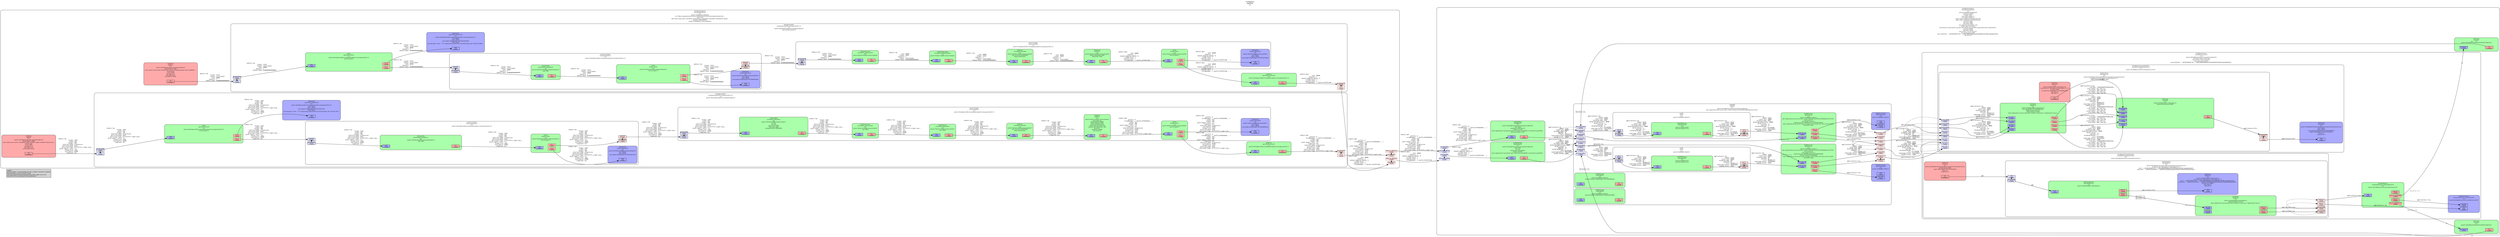 digraph pipeline {
  rankdir=LR;
  fontname="sans";
  fontsize="10";
  labelloc=t;
  nodesep=.1;
  ranksep=.2;
  label="<GstPipeline>\npipeline6\n[>]";
  node [style="filled,rounded", shape=box, fontsize="9", fontname="sans", margin="0.0,0.0"];
  edge [labelfontsize="6", fontsize="9", fontname="monospace"];
  
  legend [
    pos="0,0!",
    margin="0.05,0.05",
    style="filled",
    label="Legend\lElement-States: [~] void-pending, [0] null, [-] ready, [=] paused, [>] playing\lPad-Activation: [-] none, [>] push, [<] pull\lPad-Flags: [b]locked, [f]lushing, [b]locking, [E]OS; upper-case is set\lPad-Task: [T] has started task, [t] has paused task\l",
  ];
  subgraph cluster_kmsplayerendpoint3_0x7f508400aa50 {
    fontname="Bitstream Vera Sans";
    fontsize="8";
    style="filled,rounded";
    color=black;
    label="KmsPlayerEndpoint\nkmsplayerendpoint3\n[>]\nparent=(GstPipeline) pipeline6\nuri=\"https://raw.githubusercontent.com/Kurento/test-files/main/video/format/sintel.…\nstate=start\nvideo-data=video_data, isSeekable=(boolean)true, seekableInit=(gint64)0, seekableEnd=(gint6…\nposition=25047844587\npipeline=(GstPipeline) internalpipeline";
    subgraph cluster_kmsplayerendpoint3_0x7f508400aa50_src {
      label="";
      style="invis";
      _proxypad470_0x7f508c0a1400 [color=black, fillcolor="#ffdddd", label="proxypad470\n[>][bfb]", height="0.2", style="filled,dotted"];
    _proxypad470_0x7f508c0a1400 -> kmsplayerendpoint3_0x7f508400aa50_video_src_default_0_0x7f506401b5a0 [style=dashed, minlen=0]
      kmsplayerendpoint3_0x7f508400aa50_video_src_default_0_0x7f506401b5a0 [color=black, fillcolor="#ffdddd", label="video_src_default_0\n[>][bfb]", height="0.2", style="filled,dotted"];
      _proxypad474_0x7f5058011d40 [color=black, fillcolor="#ffdddd", label="proxypad474\n[>][bfb]", height="0.2", style="filled,dotted"];
    _proxypad474_0x7f5058011d40 -> kmsplayerendpoint3_0x7f508400aa50_audio_src_default_0_0x7f50640d4640 [style=dashed, minlen=0]
      kmsplayerendpoint3_0x7f508400aa50_audio_src_default_0_0x7f50640d4640 [color=black, fillcolor="#ffdddd", label="audio_src_default_0\n[>][bfb]", height="0.2", style="filled,dotted"];
    }

    fillcolor="#ffffff";
    subgraph cluster_appsrc7_0x7f502c01e610 {
      fontname="Bitstream Vera Sans";
      fontsize="8";
      style="filled,rounded";
      color=black;
      label="GstAppSrc\nappsrc7\n[>]\nparent=(KmsPlayerEndpoint) kmsplayerendpoint3\ndo-timestamp=TRUE\ncaps=audio/x-raw, format=(string)F32LE, layout=(string)interleaved, rate=(int)48000, …\nformat=time\nis-live=TRUE\nmin-latency=0\nmax-latency=0\nemit-signals=FALSE";
      subgraph cluster_appsrc7_0x7f502c01e610_src {
        label="";
        style="invis";
        appsrc7_0x7f502c01e610_src_0x7f506411ceb0 [color=black, fillcolor="#ffaaaa", label="src\n[>][bfb][T]", height="0.2", style="filled,solid"];
      }

      fillcolor="#ffaaaa";
    }

    appsrc7_0x7f502c01e610_src_0x7f506411ceb0 -> kmsplayerendpoint3_kmsagnosticbin2_13_0x7f506412be40_sink_0x7f4fc809a960 [label="audio/x-raw\l              format: F32LE\l              layout: interleaved\l                rate: 48000\l            channels: 2\l        channel-mask: 0x0000000000000003\l"]
    subgraph cluster_kmsplayerendpoint3_kmsagnosticbin2_13_0x7f506412be40 {
      fontname="Bitstream Vera Sans";
      fontsize="8";
      style="filled,rounded";
      color=black;
      label="KmsAgnosticBin2\nkmsplayerendpoint3_kmsagnosticbin2-13\n[>]\nparent=(KmsPlayerEndpoint) kmsplayerendpoint3\nmax-encoder-bitrate=0";
      subgraph cluster_kmsplayerendpoint3_kmsagnosticbin2_13_0x7f506412be40_sink {
        label="";
        style="invis";
        _proxypad473_0x7f500c03d3d0 [color=black, fillcolor="#ddddff", label="proxypad473\n[>][bfb]", height="0.2", style="filled,solid"];
      kmsplayerendpoint3_kmsagnosticbin2_13_0x7f506412be40_sink_0x7f4fc809a960 -> _proxypad473_0x7f500c03d3d0 [style=dashed, minlen=0]
        kmsplayerendpoint3_kmsagnosticbin2_13_0x7f506412be40_sink_0x7f4fc809a960 [color=black, fillcolor="#ddddff", label="sink\n[>][bfb]", height="0.2", style="filled,solid"];
      }

      subgraph cluster_kmsplayerendpoint3_kmsagnosticbin2_13_0x7f506412be40_src {
        label="";
        style="invis";
        _proxypad475_0x7f4fc009db10 [color=black, fillcolor="#ffdddd", label="proxypad475\n[>][bfb]", height="0.2", style="filled,dashed"];
      _proxypad475_0x7f4fc009db10 -> kmsplayerendpoint3_kmsagnosticbin2_13_0x7f506412be40_src_0_0x7f4f980a8f70 [style=dashed, minlen=0]
        kmsplayerendpoint3_kmsagnosticbin2_13_0x7f506412be40_src_0_0x7f4f980a8f70 [color=black, fillcolor="#ffdddd", label="src_0\n[>][bfb]", height="0.2", style="filled,dashed"];
      }

      kmsplayerendpoint3_kmsagnosticbin2_13_0x7f506412be40_sink_0x7f4fc809a960 -> kmsplayerendpoint3_kmsagnosticbin2_13_0x7f506412be40_src_0_0x7f4f980a8f70 [style="invis"];
      fillcolor="#ffffff";
      subgraph cluster_agnosticbin_queue50_0x7f4fcc0a4480 {
        fontname="Bitstream Vera Sans";
        fontsize="8";
        style="filled,rounded";
        color=black;
        label="GstQueue\nagnosticbin_queue50\n[>]\nparent=(KmsAgnosticBin2) kmsplayerendpoint3_kmsagnosticbin2-13";
        subgraph cluster_agnosticbin_queue50_0x7f4fcc0a4480_sink {
          label="";
          style="invis";
          agnosticbin_queue50_0x7f4fcc0a4480_sink_0x7f500000da00 [color=black, fillcolor="#aaaaff", label="sink\n[>][bfb]", height="0.2", style="filled,solid"];
        }

        subgraph cluster_agnosticbin_queue50_0x7f4fcc0a4480_src {
          label="";
          style="invis";
          agnosticbin_queue50_0x7f4fcc0a4480_src_0x7f506411c320 [color=black, fillcolor="#ffaaaa", label="src\n[>][bfb][T]", height="0.2", style="filled,solid"];
        }

        agnosticbin_queue50_0x7f4fcc0a4480_sink_0x7f500000da00 -> agnosticbin_queue50_0x7f4fcc0a4480_src_0x7f506411c320 [style="invis"];
        fillcolor="#aaffaa";
      }

      agnosticbin_queue50_0x7f4fcc0a4480_src_0x7f506411c320 -> _proxypad475_0x7f4fc009db10 [label="audio/x-opus\l                rate: 48000\l            channels: 2\l  channel-mapping-family: 0\l        stream-count: 1\l       coupled-count: 1\l        streamheader: < (buffer)4f70757348... >\l"]
      subgraph cluster_kmsenctreebin6_0x7f4fc0144900 {
        fontname="Bitstream Vera Sans";
        fontsize="8";
        style="filled,rounded";
        color=black;
        label="KmsEncTreeBin\nkmsenctreebin6\n[>]\nparent=(KmsAgnosticBin2) kmsplayerendpoint3_kmsagnosticbin2-13";
        subgraph cluster_kmsenctreebin6_0x7f4fc0144900_sink {
          label="";
          style="invis";
          _proxypad479_0x7f4fe40af150 [color=black, fillcolor="#ddddff", label="proxypad479\n[>][bfb]", height="0.2", style="filled,solid"];
        kmsenctreebin6_0x7f4fc0144900_ghost27_0x7f4f980a9470 -> _proxypad479_0x7f4fe40af150 [style=dashed, minlen=0]
          kmsenctreebin6_0x7f4fc0144900_ghost27_0x7f4f980a9470 [color=black, fillcolor="#ddddff", label="ghost27\n[>][bfb]", height="0.2", style="filled,solid"];
        }

        fillcolor="#ffffff";
        subgraph cluster_opusenc3_0x7f4fe0017a70 {
          fontname="Bitstream Vera Sans";
          fontsize="8";
          style="filled,rounded";
          color=black;
          label="GstOpusEnc\nopusenc3\n[>]\nparent=(KmsEncTreeBin) kmsenctreebin6\nperfect-timestamp=TRUE\ninband-fec=TRUE";
          subgraph cluster_opusenc3_0x7f4fe0017a70_sink {
            label="";
            style="invis";
            opusenc3_0x7f4fe0017a70_sink_0x7f506411d7f0 [color=black, fillcolor="#aaaaff", label="sink\n[>][bfb]", height="0.2", style="filled,solid"];
          }

          subgraph cluster_opusenc3_0x7f4fe0017a70_src {
            label="";
            style="invis";
            opusenc3_0x7f4fe0017a70_src_0x7f5018018e80 [color=black, fillcolor="#ffaaaa", label="src\n[>][bfb]", height="0.2", style="filled,solid"];
          }

          opusenc3_0x7f4fe0017a70_sink_0x7f506411d7f0 -> opusenc3_0x7f4fe0017a70_src_0x7f5018018e80 [style="invis"];
          fillcolor="#aaffaa";
        }

        opusenc3_0x7f4fe0017a70_src_0x7f5018018e80 -> treebin_tee33_0x7f4ff0004540_sink_0x7f509007da30 [label="audio/x-opus\l                rate: 48000\l            channels: 2\l  channel-mapping-family: 0\l        stream-count: 1\l       coupled-count: 1\l        streamheader: < (buffer)4f70757348... >\l"]
        subgraph cluster_enctreebin_queue48_0x7f4fc010b360 {
          fontname="Bitstream Vera Sans";
          fontsize="8";
          style="filled,rounded";
          color=black;
          label="GstQueue\nenctreebin_queue48\n[>]\nparent=(KmsEncTreeBin) kmsenctreebin6\nmax-size-time=600000000\nleaky=downstream";
          subgraph cluster_enctreebin_queue48_0x7f4fc010b360_sink {
            label="";
            style="invis";
            enctreebin_queue48_0x7f4fc010b360_sink_0x7f5064108770 [color=black, fillcolor="#aaaaff", label="sink\n[>][bfb]", height="0.2", style="filled,solid"];
          }

          subgraph cluster_enctreebin_queue48_0x7f4fc010b360_src {
            label="";
            style="invis";
            enctreebin_queue48_0x7f4fc010b360_src_0x7f509007ca00 [color=black, fillcolor="#ffaaaa", label="src\n[>][bfb][T]", height="0.2", style="filled,solid"];
          }

          enctreebin_queue48_0x7f4fc010b360_sink_0x7f5064108770 -> enctreebin_queue48_0x7f4fc010b360_src_0x7f509007ca00 [style="invis"];
          fillcolor="#aaffaa";
        }

        enctreebin_queue48_0x7f4fc010b360_src_0x7f509007ca00 -> opusenc3_0x7f4fe0017a70_sink_0x7f506411d7f0 [label="audio/x-raw\l                rate: 48000\l              format: S16LE\l            channels: 2\l              layout: interleaved\l        channel-mask: 0x0000000000000003\l"]
        subgraph cluster_enctreebin_audioresample3_0x7f4fe0014050 {
          fontname="Bitstream Vera Sans";
          fontsize="8";
          style="filled,rounded";
          color=black;
          label="GstAudioResample\nenctreebin_audioresample3\n[>]\nparent=(KmsEncTreeBin) kmsenctreebin6";
          subgraph cluster_enctreebin_audioresample3_0x7f4fe0014050_sink {
            label="";
            style="invis";
            enctreebin_audioresample3_0x7f4fe0014050_sink_0x7f508c0473b0 [color=black, fillcolor="#aaaaff", label="sink\n[>][bfb]", height="0.2", style="filled,solid"];
          }

          subgraph cluster_enctreebin_audioresample3_0x7f4fe0014050_src {
            label="";
            style="invis";
            enctreebin_audioresample3_0x7f4fe0014050_src_0x7f508c047850 [color=black, fillcolor="#ffaaaa", label="src\n[>][bfb]", height="0.2", style="filled,solid"];
          }

          enctreebin_audioresample3_0x7f4fe0014050_sink_0x7f508c0473b0 -> enctreebin_audioresample3_0x7f4fe0014050_src_0x7f508c047850 [style="invis"];
          fillcolor="#aaffaa";
        }

        enctreebin_audioresample3_0x7f4fe0014050_src_0x7f508c047850 -> enctreebin_queue48_0x7f4fc010b360_sink_0x7f5064108770 [label="audio/x-raw\l                rate: 48000\l              format: S16LE\l            channels: 2\l              layout: interleaved\l        channel-mask: 0x0000000000000003\l"]
        subgraph cluster_enctreebin_audioconvert3_0x7f4fe00240d0 {
          fontname="Bitstream Vera Sans";
          fontsize="8";
          style="filled,rounded";
          color=black;
          label="GstAudioConvert\nenctreebin_audioconvert3\n[>]\nparent=(KmsEncTreeBin) kmsenctreebin6";
          subgraph cluster_enctreebin_audioconvert3_0x7f4fe00240d0_sink {
            label="";
            style="invis";
            enctreebin_audioconvert3_0x7f4fe00240d0_sink_0x7f509007d340 [color=black, fillcolor="#aaaaff", label="sink\n[>][bfb]", height="0.2", style="filled,solid"];
          }

          subgraph cluster_enctreebin_audioconvert3_0x7f4fe00240d0_src {
            label="";
            style="invis";
            enctreebin_audioconvert3_0x7f4fe00240d0_src_0x7f509007c0c0 [color=black, fillcolor="#ffaaaa", label="src\n[>][bfb]", height="0.2", style="filled,solid"];
          }

          enctreebin_audioconvert3_0x7f4fe00240d0_sink_0x7f509007d340 -> enctreebin_audioconvert3_0x7f4fe00240d0_src_0x7f509007c0c0 [style="invis"];
          fillcolor="#aaffaa";
        }

        _proxypad479_0x7f4fe40af150 -> enctreebin_audioconvert3_0x7f4fe00240d0_sink_0x7f509007d340 [label="audio/x-raw\l              format: F32LE\l              layout: interleaved\l                rate: 48000\l            channels: 2\l        channel-mask: 0x0000000000000003\l"]
        enctreebin_audioconvert3_0x7f4fe00240d0_src_0x7f509007c0c0 -> enctreebin_audioresample3_0x7f4fe0014050_sink_0x7f508c0473b0 [label="audio/x-raw\l                rate: 48000\l              format: S16LE\l            channels: 2\l              layout: interleaved\l        channel-mask: 0x0000000000000003\l"]
        subgraph cluster_treebin_fakesink33_0x7f4fe00257f0 {
          fontname="Bitstream Vera Sans";
          fontsize="8";
          style="filled,rounded";
          color=black;
          label="GstFakeSink\ntreebin_fakesink33\n[>]\nparent=(KmsEncTreeBin) kmsenctreebin6\nsync=FALSE\nasync=FALSE\nlast-sample=((GstSample*) 0x7f5014027b90)";
          subgraph cluster_treebin_fakesink33_0x7f4fe00257f0_sink {
            label="";
            style="invis";
            treebin_fakesink33_0x7f4fe00257f0_sink_0x7f508c072100 [color=black, fillcolor="#aaaaff", label="sink\n[>][bfb]", height="0.2", style="filled,solid"];
          }

          fillcolor="#aaaaff";
        }

        subgraph cluster_treebin_tee33_0x7f4ff0004540 {
          fontname="Bitstream Vera Sans";
          fontsize="8";
          style="filled,rounded";
          color=black;
          label="GstTee\ntreebin_tee33\n[>]\nparent=(KmsEncTreeBin) kmsenctreebin6\nnum-src-pads=2";
          subgraph cluster_treebin_tee33_0x7f4ff0004540_sink {
            label="";
            style="invis";
            treebin_tee33_0x7f4ff0004540_sink_0x7f509007da30 [color=black, fillcolor="#aaaaff", label="sink\n[>][bfb]", height="0.2", style="filled,solid"];
          }

          subgraph cluster_treebin_tee33_0x7f4ff0004540_src {
            label="";
            style="invis";
            treebin_tee33_0x7f4ff0004540_src_0_0x7f5064011ac0 [color=black, fillcolor="#ffaaaa", label="src_0\n[>][bfb]", height="0.2", style="filled,dashed"];
            treebin_tee33_0x7f4ff0004540_src_1_0x7f4fe40aeee0 [color=black, fillcolor="#ffaaaa", label="src_1\n[>][bfb]", height="0.2", style="filled,dashed"];
          }

          treebin_tee33_0x7f4ff0004540_sink_0x7f509007da30 -> treebin_tee33_0x7f4ff0004540_src_0_0x7f5064011ac0 [style="invis"];
          fillcolor="#aaffaa";
        }

        treebin_tee33_0x7f4ff0004540_src_0_0x7f5064011ac0 -> treebin_fakesink33_0x7f4fe00257f0_sink_0x7f508c072100 [label="audio/x-opus\l                rate: 48000\l            channels: 2\l  channel-mapping-family: 0\l        stream-count: 1\l       coupled-count: 1\l        streamheader: < (buffer)4f70757348... >\l"]
        treebin_tee33_0x7f4ff0004540_src_1_0x7f4fe40aeee0 -> agnosticbin_queue50_0x7f4fcc0a4480_sink_0x7f500000da00 [label="audio/x-opus\l                rate: 48000\l            channels: 2\l  channel-mapping-family: 0\l        stream-count: 1\l       coupled-count: 1\l        streamheader: < (buffer)4f70757348... >\l"]
      }

      subgraph cluster_kmsparsetreebin12_0x7f4fc0083e10 {
        fontname="Bitstream Vera Sans";
        fontsize="8";
        style="filled,rounded";
        color=black;
        label="KmsParseTreeBin\nkmsparsetreebin12\n[>]\nparent=(KmsAgnosticBin2) kmsplayerendpoint3_kmsagnosticbin2-13";
        subgraph cluster_kmsparsetreebin12_0x7f4fc0083e10_sink {
          label="";
          style="invis";
          _proxypad476_0x7f4f9807eef0 [color=black, fillcolor="#ddddff", label="proxypad476\n[>][bfb]", height="0.2", style="filled,solid"];
        kmsparsetreebin12_0x7f4fc0083e10_ghost24_0x7f4fb8010fd0 -> _proxypad476_0x7f4f9807eef0 [style=dashed, minlen=0]
          kmsparsetreebin12_0x7f4fc0083e10_ghost24_0x7f4fb8010fd0 [color=black, fillcolor="#ddddff", label="ghost24\n[>][bfb]", height="0.2", style="filled,solid"];
        }

        subgraph cluster_kmsparsetreebin12_0x7f4fc0083e10_src {
          label="";
          style="invis";
          _proxypad478_0x7f4fcc086110 [color=black, fillcolor="#ffdddd", label="proxypad478\n[>][bfb]", height="0.2", style="filled,solid"];
        _proxypad478_0x7f4fcc086110 -> kmsparsetreebin12_0x7f4fc0083e10_ghost26_0x7f4fc00a9840 [style=dashed, minlen=0]
          kmsparsetreebin12_0x7f4fc0083e10_ghost26_0x7f4fc00a9840 [color=black, fillcolor="#ffdddd", label="ghost26\n[>][bfb]", height="0.2", style="filled,solid"];
        }

        kmsparsetreebin12_0x7f4fc0083e10_ghost24_0x7f4fb8010fd0 -> kmsparsetreebin12_0x7f4fc0083e10_ghost26_0x7f4fc00a9840 [style="invis"];
        fillcolor="#ffffff";
        subgraph cluster_parsetreebin_capsfilter10_0x7f4fc014a480 {
          fontname="Bitstream Vera Sans";
          fontsize="8";
          style="filled,rounded";
          color=black;
          label="GstCapsFilter\nparsetreebin_capsfilter10\n[>]\nparent=(KmsParseTreeBin) kmsparsetreebin12\ncaps=ANY";
          subgraph cluster_parsetreebin_capsfilter10_0x7f4fc014a480_sink {
            label="";
            style="invis";
            parsetreebin_capsfilter10_0x7f4fc014a480_sink_0x7f507c091460 [color=black, fillcolor="#aaaaff", label="sink\n[>][bfb]", height="0.2", style="filled,solid"];
          }

          subgraph cluster_parsetreebin_capsfilter10_0x7f4fc014a480_src {
            label="";
            style="invis";
            parsetreebin_capsfilter10_0x7f4fc014a480_src_0x7f50580149d0 [color=black, fillcolor="#ffaaaa", label="src\n[>][bfb]", height="0.2", style="filled,solid"];
          }

          parsetreebin_capsfilter10_0x7f4fc014a480_sink_0x7f507c091460 -> parsetreebin_capsfilter10_0x7f4fc014a480_src_0x7f50580149d0 [style="invis"];
          fillcolor="#aaffaa";
        }

        _proxypad476_0x7f4f9807eef0 -> parsetreebin_capsfilter10_0x7f4fc014a480_sink_0x7f507c091460 [label="audio/x-raw\l              format: F32LE\l              layout: interleaved\l                rate: 48000\l            channels: 2\l        channel-mask: 0x0000000000000003\l"]
        parsetreebin_capsfilter10_0x7f4fc014a480_src_0x7f50580149d0 -> treebin_tee32_0x7f4fc803e150_sink_0x7f4fe80149b0 [label="audio/x-raw\l              format: F32LE\l              layout: interleaved\l                rate: 48000\l            channels: 2\l        channel-mask: 0x0000000000000003\l"]
        subgraph cluster_treebin_fakesink32_0x7f4fe0027310 {
          fontname="Bitstream Vera Sans";
          fontsize="8";
          style="filled,rounded";
          color=black;
          label="GstFakeSink\ntreebin_fakesink32\n[>]\nparent=(KmsParseTreeBin) kmsparsetreebin12\nsync=FALSE\nasync=FALSE\nlast-sample=((GstSample*) 0x7f50640fa500)";
          subgraph cluster_treebin_fakesink32_0x7f4fe0027310_sink {
            label="";
            style="invis";
            treebin_fakesink32_0x7f4fe0027310_sink_0x7f4fe8015540 [color=black, fillcolor="#aaaaff", label="sink\n[>][bfb]", height="0.2", style="filled,solid"];
          }

          fillcolor="#aaaaff";
        }

        subgraph cluster_treebin_tee32_0x7f4fc803e150 {
          fontname="Bitstream Vera Sans";
          fontsize="8";
          style="filled,rounded";
          color=black;
          label="GstTee\ntreebin_tee32\n[>]\nparent=(KmsParseTreeBin) kmsparsetreebin12\nnum-src-pads=2";
          subgraph cluster_treebin_tee32_0x7f4fc803e150_sink {
            label="";
            style="invis";
            treebin_tee32_0x7f4fc803e150_sink_0x7f4fe80149b0 [color=black, fillcolor="#aaaaff", label="sink\n[>][bfb]", height="0.2", style="filled,solid"];
          }

          subgraph cluster_treebin_tee32_0x7f4fc803e150_src {
            label="";
            style="invis";
            treebin_tee32_0x7f4fc803e150_src_0_0x7f4fe8012cd0 [color=black, fillcolor="#ffaaaa", label="src_0\n[>][bfb]", height="0.2", style="filled,dashed"];
            treebin_tee32_0x7f4fc803e150_src_1_0x7f4fcc086360 [color=black, fillcolor="#ffaaaa", label="src_1\n[>][bfb]", height="0.2", style="filled,dashed"];
          }

          treebin_tee32_0x7f4fc803e150_sink_0x7f4fe80149b0 -> treebin_tee32_0x7f4fc803e150_src_0_0x7f4fe8012cd0 [style="invis"];
          fillcolor="#aaffaa";
        }

        treebin_tee32_0x7f4fc803e150_src_0_0x7f4fe8012cd0 -> treebin_fakesink32_0x7f4fe0027310_sink_0x7f4fe8015540 [label="audio/x-raw\l              format: F32LE\l              layout: interleaved\l                rate: 48000\l            channels: 2\l        channel-mask: 0x0000000000000003\l"]
        treebin_tee32_0x7f4fc803e150_src_1_0x7f4fcc086360 -> _proxypad478_0x7f4fcc086110 [label="audio/x-raw\l              format: F32LE\l              layout: interleaved\l                rate: 48000\l            channels: 2\l        channel-mask: 0x0000000000000003\l"]
      }

      kmsparsetreebin12_0x7f4fc0083e10_ghost26_0x7f4fc00a9840 -> kmsenctreebin6_0x7f4fc0144900_ghost27_0x7f4f980a9470 [label="audio/x-raw\l              format: F32LE\l              layout: interleaved\l                rate: 48000\l            channels: 2\l        channel-mask: 0x0000000000000003\l"]
      subgraph cluster_agnosticbin_fakesink31_0x7f502c01c820 {
        fontname="Bitstream Vera Sans";
        fontsize="8";
        style="filled,rounded";
        color=black;
        label="GstFakeSink\nagnosticbin_fakesink31\n[>]\nparent=(KmsAgnosticBin2) kmsplayerendpoint3_kmsagnosticbin2-13\nsync=FALSE\nasync=FALSE\nlast-sample=((GstSample*) 0x7f50140279d0)\nsilent=FALSE\nlast-message=\"chain   ******* (agnosticbin_fakesink31:sink) (8192 bytes, dts: 0:00:26.127090…";
        subgraph cluster_agnosticbin_fakesink31_0x7f502c01c820_sink {
          label="";
          style="invis";
          agnosticbin_fakesink31_0x7f502c01c820_sink_0x7f507c0b89f0 [color=black, fillcolor="#aaaaff", label="sink\n[>][bfb]", height="0.2", style="filled,solid"];
        }

        fillcolor="#aaaaff";
      }

      subgraph cluster_agnosticbin_tee31_0x7f50180cd150 {
        fontname="Bitstream Vera Sans";
        fontsize="8";
        style="filled,rounded";
        color=black;
        label="GstTee\nagnosticbin_tee31\n[>]\nparent=(KmsAgnosticBin2) kmsplayerendpoint3_kmsagnosticbin2-13\nnum-src-pads=2";
        subgraph cluster_agnosticbin_tee31_0x7f50180cd150_sink {
          label="";
          style="invis";
          agnosticbin_tee31_0x7f50180cd150_sink_0x7f506411d5a0 [color=black, fillcolor="#aaaaff", label="sink\n[>][bfb]", height="0.2", style="filled,solid"];
        }

        subgraph cluster_agnosticbin_tee31_0x7f50180cd150_src {
          label="";
          style="invis";
          agnosticbin_tee31_0x7f50180cd150_src_0_0x7f5090067360 [color=black, fillcolor="#ffaaaa", label="src_0\n[>][bfb]", height="0.2", style="filled,dashed"];
          agnosticbin_tee31_0x7f50180cd150_src_1_0x7f4f9807e0a0 [color=black, fillcolor="#ffaaaa", label="src_1\n[>][bfb]", height="0.2", style="filled,dashed"];
        }

        agnosticbin_tee31_0x7f50180cd150_sink_0x7f506411d5a0 -> agnosticbin_tee31_0x7f50180cd150_src_0_0x7f5090067360 [style="invis"];
        fillcolor="#aaffaa";
      }

      _proxypad473_0x7f500c03d3d0 -> agnosticbin_tee31_0x7f50180cd150_sink_0x7f506411d5a0 [label="audio/x-raw\l              format: F32LE\l              layout: interleaved\l                rate: 48000\l            channels: 2\l        channel-mask: 0x0000000000000003\l"]
      agnosticbin_tee31_0x7f50180cd150_src_0_0x7f5090067360 -> agnosticbin_fakesink31_0x7f502c01c820_sink_0x7f507c0b89f0 [label="audio/x-raw\l              format: F32LE\l              layout: interleaved\l                rate: 48000\l            channels: 2\l        channel-mask: 0x0000000000000003\l"]
      agnosticbin_tee31_0x7f50180cd150_src_1_0x7f4f9807e0a0 -> kmsparsetreebin12_0x7f4fc0083e10_ghost24_0x7f4fb8010fd0 [label="audio/x-raw\l              format: F32LE\l              layout: interleaved\l                rate: 48000\l            channels: 2\l        channel-mask: 0x0000000000000003\l"]
    }

    kmsplayerendpoint3_kmsagnosticbin2_13_0x7f506412be40_src_0_0x7f4f980a8f70 -> _proxypad474_0x7f5058011d40 [label="audio/x-opus\l                rate: 48000\l            channels: 2\l  channel-mapping-family: 0\l        stream-count: 1\l       coupled-count: 1\l        streamheader: < (buffer)4f70757348... >\l"]
    subgraph cluster_appsrc6_0x7f502c01b710 {
      fontname="Bitstream Vera Sans";
      fontsize="8";
      style="filled,rounded";
      color=black;
      label="GstAppSrc\nappsrc6\n[>]\nparent=(KmsPlayerEndpoint) kmsplayerendpoint3\ndo-timestamp=TRUE\ncaps=video/x-raw, format=(string)I420, width=(int)854, height=(int)480, interlace-mod…\nformat=time\nis-live=TRUE\nmin-latency=0\nmax-latency=0\nemit-signals=FALSE";
      subgraph cluster_appsrc6_0x7f502c01b710_src {
        label="";
        style="invis";
        appsrc6_0x7f502c01b710_src_0x7f506411d350 [color=black, fillcolor="#ffaaaa", label="src\n[>][bfb][T]", height="0.2", style="filled,solid"];
      }

      fillcolor="#ffaaaa";
    }

    appsrc6_0x7f502c01b710_src_0x7f506411d350 -> kmsplayerendpoint3_kmsagnosticbin2_12_0x7f4fe40b9510_sink_0x7f4fe000e940 [label="video/x-raw\l              format: I420\l               width: 854\l              height: 480\l      interlace-mode: progressive\l      multiview-mode: mono\l     multiview-flags: 0:ffffffff:/right-view...\l  pixel-aspect-ratio: 1/1\l         chroma-site: jpeg\l         colorimetry: bt601\l           framerate: 0/1\l"]
    subgraph cluster_kmsplayerendpoint3_kmsagnosticbin2_12_0x7f4fe40b9510 {
      fontname="Bitstream Vera Sans";
      fontsize="8";
      style="filled,rounded";
      color=black;
      label="KmsAgnosticBin2\nkmsplayerendpoint3_kmsagnosticbin2-12\n[>]\nparent=(KmsPlayerEndpoint) kmsplayerendpoint3";
      subgraph cluster_kmsplayerendpoint3_kmsagnosticbin2_12_0x7f4fe40b9510_sink {
        label="";
        style="invis";
        _proxypad469_0x7f5084013b20 [color=black, fillcolor="#ddddff", label="proxypad469\n[>][bfb]", height="0.2", style="filled,solid"];
      kmsplayerendpoint3_kmsagnosticbin2_12_0x7f4fe40b9510_sink_0x7f4fe000e940 -> _proxypad469_0x7f5084013b20 [style=dashed, minlen=0]
        kmsplayerendpoint3_kmsagnosticbin2_12_0x7f4fe40b9510_sink_0x7f4fe000e940 [color=black, fillcolor="#ddddff", label="sink\n[>][bfb]", height="0.2", style="filled,solid"];
      }

      subgraph cluster_kmsplayerendpoint3_kmsagnosticbin2_12_0x7f4fe40b9510_src {
        label="";
        style="invis";
        _proxypad471_0x7f4fb80147e0 [color=black, fillcolor="#ffdddd", label="proxypad471\n[>][bfb]", height="0.2", style="filled,dashed"];
      _proxypad471_0x7f4fb80147e0 -> kmsplayerendpoint3_kmsagnosticbin2_12_0x7f4fe40b9510_src_0_0x7f508c05d490 [style=dashed, minlen=0]
        kmsplayerendpoint3_kmsagnosticbin2_12_0x7f4fe40b9510_src_0_0x7f508c05d490 [color=black, fillcolor="#ffdddd", label="src_0\n[>][bfb]", height="0.2", style="filled,dashed"];
      }

      kmsplayerendpoint3_kmsagnosticbin2_12_0x7f4fe40b9510_sink_0x7f4fe000e940 -> kmsplayerendpoint3_kmsagnosticbin2_12_0x7f4fe40b9510_src_0_0x7f508c05d490 [style="invis"];
      fillcolor="#ffffff";
      subgraph cluster_agnosticbin_queue51_0x7f50640db6a0 {
        fontname="Bitstream Vera Sans";
        fontsize="8";
        style="filled,rounded";
        color=black;
        label="GstQueue\nagnosticbin_queue51\n[>]\nparent=(KmsAgnosticBin2) kmsplayerendpoint3_kmsagnosticbin2-12";
        subgraph cluster_agnosticbin_queue51_0x7f50640db6a0_sink {
          label="";
          style="invis";
          agnosticbin_queue51_0x7f50640db6a0_sink_0x7f501000d7c0 [color=black, fillcolor="#aaaaff", label="sink\n[>][bfb]", height="0.2", style="filled,solid"];
        }

        subgraph cluster_agnosticbin_queue51_0x7f50640db6a0_src {
          label="";
          style="invis";
          agnosticbin_queue51_0x7f50640db6a0_src_0x7f501000cc30 [color=black, fillcolor="#ffaaaa", label="src\n[>][bfb][T]", height="0.2", style="filled,solid"];
        }

        agnosticbin_queue51_0x7f50640db6a0_sink_0x7f501000d7c0 -> agnosticbin_queue51_0x7f50640db6a0_src_0x7f501000cc30 [style="invis"];
        fillcolor="#aaffaa";
      }

      agnosticbin_queue51_0x7f50640db6a0_src_0x7f501000cc30 -> _proxypad471_0x7f4fb80147e0 [label="video/x-vp8\l             profile: 0\l        streamheader: < (buffer)4f56503830... >\l               width: 854\l              height: 480\l  pixel-aspect-ratio: 1/1\l           framerate: 0/1\l      interlace-mode: progressive\l         colorimetry: bt601\l         chroma-site: jpeg\l      multiview-mode: mono\l     multiview-flags: 0:ffffffff:/right-view...\l"]
      subgraph cluster_kmsenctreebin7_0x7f50800057b0 {
        fontname="Bitstream Vera Sans";
        fontsize="8";
        style="filled,rounded";
        color=black;
        label="KmsEncTreeBin\nkmsenctreebin7\n[>]\nparent=(KmsAgnosticBin2) kmsplayerendpoint3_kmsagnosticbin2-12";
        subgraph cluster_kmsenctreebin7_0x7f50800057b0_sink {
          label="";
          style="invis";
          _proxypad481_0x7f4fe40ae310 [color=black, fillcolor="#ddddff", label="proxypad481\n[>][bfb]", height="0.2", style="filled,solid"];
        kmsenctreebin7_0x7f50800057b0_ghost29_0x7f4f980a8570 -> _proxypad481_0x7f4fe40ae310 [style=dashed, minlen=0]
          kmsenctreebin7_0x7f50800057b0_ghost29_0x7f4f980a8570 [color=black, fillcolor="#ddddff", label="ghost29\n[>][bfb]", height="0.2", style="filled,solid"];
        }

        fillcolor="#ffffff";
        subgraph cluster_vp8enc3_0x7f4fd00518d0 {
          fontname="Bitstream Vera Sans";
          fontsize="8";
          style="filled,rounded";
          color=black;
          label="GstVP8Enc\nvp8enc3\n[>]\nparent=(KmsEncTreeBin) kmsenctreebin7\nend-usage=cbr\ntarget-bitrate=500000\nresize-allowed=TRUE\nresize-up-threshold=60\nresize-down-threshold=30\ntwopass-vbr-maxsection=400\nthreads=1\ndeadline=200000\ncpu-used=16";
          subgraph cluster_vp8enc3_0x7f4fd00518d0_sink {
            label="";
            style="invis";
            vp8enc3_0x7f4fd00518d0_sink_0x7f509007dc80 [color=black, fillcolor="#aaaaff", label="sink\n[>][bfb]", height="0.2", style="filled,solid"];
          }

          subgraph cluster_vp8enc3_0x7f4fd00518d0_src {
            label="";
            style="invis";
            vp8enc3_0x7f4fd00518d0_src_0x7f509007c560 [color=black, fillcolor="#ffaaaa", label="src\n[>][bfb]", height="0.2", style="filled,solid"];
          }

          vp8enc3_0x7f4fd00518d0_sink_0x7f509007dc80 -> vp8enc3_0x7f4fd00518d0_src_0x7f509007c560 [style="invis"];
          fillcolor="#aaffaa";
        }

        vp8enc3_0x7f4fd00518d0_src_0x7f509007c560 -> treebin_tee35_0x7f4f9804fbd0_sink_0x7f5058014780 [label="video/x-vp8\l             profile: 0\l        streamheader: < (buffer)4f56503830... >\l               width: 854\l              height: 480\l  pixel-aspect-ratio: 1/1\l           framerate: 0/1\l      interlace-mode: progressive\l         colorimetry: bt601\l         chroma-site: jpeg\l      multiview-mode: mono\l     multiview-flags: 0:ffffffff:/right-view...\l"]
        subgraph cluster_enctreebin_queue49_0x7f4fe4056610 {
          fontname="Bitstream Vera Sans";
          fontsize="8";
          style="filled,rounded";
          color=black;
          label="GstQueue\nenctreebin_queue49\n[>]\nparent=(KmsEncTreeBin) kmsenctreebin7\nmax-size-time=600000000\nleaky=downstream";
          subgraph cluster_enctreebin_queue49_0x7f4fe4056610_sink {
            label="";
            style="invis";
            enctreebin_queue49_0x7f4fe4056610_sink_0x7f501000d320 [color=black, fillcolor="#aaaaff", label="sink\n[>][bfb]", height="0.2", style="filled,solid"];
          }

          subgraph cluster_enctreebin_queue49_0x7f4fe4056610_src {
            label="";
            style="invis";
            enctreebin_queue49_0x7f4fe4056610_src_0x7f501000d0d0 [color=black, fillcolor="#ffaaaa", label="src\n[>][bfb][T]", height="0.2", style="filled,solid"];
          }

          enctreebin_queue49_0x7f4fe4056610_sink_0x7f501000d320 -> enctreebin_queue49_0x7f4fe4056610_src_0x7f501000d0d0 [style="invis"];
          fillcolor="#aaffaa";
        }

        enctreebin_queue49_0x7f4fe4056610_src_0x7f501000d0d0 -> vp8enc3_0x7f4fd00518d0_sink_0x7f509007dc80 [label="video/x-raw\l              format: I420\l               width: 854\l              height: 480\l      interlace-mode: progressive\l      multiview-mode: mono\l     multiview-flags: 0:ffffffff:/right-view...\l  pixel-aspect-ratio: 1/1\l         chroma-site: jpeg\l         colorimetry: bt601\l           framerate: 0/1\l"]
        subgraph cluster_enctreebin_videoscale3_0x7f4fd0053150 {
          fontname="Bitstream Vera Sans";
          fontsize="8";
          style="filled,rounded";
          color=black;
          label="GstVideoScale\nenctreebin_videoscale3\n[>]\nparent=(KmsEncTreeBin) kmsenctreebin7\nqos=TRUE";
          subgraph cluster_enctreebin_videoscale3_0x7f4fd0053150_sink {
            label="";
            style="invis";
            enctreebin_videoscale3_0x7f4fd0053150_sink_0x7f501000c790 [color=black, fillcolor="#aaaaff", label="sink\n[>][bfb]", height="0.2", style="filled,solid"];
          }

          subgraph cluster_enctreebin_videoscale3_0x7f4fd0053150_src {
            label="";
            style="invis";
            enctreebin_videoscale3_0x7f4fd0053150_src_0x7f501000d570 [color=black, fillcolor="#ffaaaa", label="src\n[>][bfb]", height="0.2", style="filled,solid"];
          }

          enctreebin_videoscale3_0x7f4fd0053150_sink_0x7f501000c790 -> enctreebin_videoscale3_0x7f4fd0053150_src_0x7f501000d570 [style="invis"];
          fillcolor="#aaffaa";
        }

        enctreebin_videoscale3_0x7f4fd0053150_src_0x7f501000d570 -> enctreebin_queue49_0x7f4fe4056610_sink_0x7f501000d320 [label="video/x-raw\l              format: I420\l               width: 854\l              height: 480\l      interlace-mode: progressive\l      multiview-mode: mono\l     multiview-flags: 0:ffffffff:/right-view...\l  pixel-aspect-ratio: 1/1\l         chroma-site: jpeg\l         colorimetry: bt601\l           framerate: 0/1\l"]
        subgraph cluster_enctreebin_videoconvert3_0x7f4fd0052980 {
          fontname="Bitstream Vera Sans";
          fontsize="8";
          style="filled,rounded";
          color=black;
          label="GstVideoConvert\nenctreebin_videoconvert3\n[>]\nparent=(KmsEncTreeBin) kmsenctreebin7\nqos=TRUE";
          subgraph cluster_enctreebin_videoconvert3_0x7f4fd0052980_sink {
            label="";
            style="invis";
            enctreebin_videoconvert3_0x7f4fd0052980_sink_0x7f509007c7b0 [color=black, fillcolor="#aaaaff", label="sink\n[>][bfb]", height="0.2", style="filled,solid"];
          }

          subgraph cluster_enctreebin_videoconvert3_0x7f4fd0052980_src {
            label="";
            style="invis";
            enctreebin_videoconvert3_0x7f4fd0052980_src_0x7f501000da10 [color=black, fillcolor="#ffaaaa", label="src\n[>][bfb]", height="0.2", style="filled,solid"];
          }

          enctreebin_videoconvert3_0x7f4fd0052980_sink_0x7f509007c7b0 -> enctreebin_videoconvert3_0x7f4fd0052980_src_0x7f501000da10 [style="invis"];
          fillcolor="#aaffaa";
        }

        enctreebin_videoconvert3_0x7f4fd0052980_src_0x7f501000da10 -> enctreebin_videoscale3_0x7f4fd0053150_sink_0x7f501000c790 [label="video/x-raw\l              format: I420\l               width: 854\l              height: 480\l      interlace-mode: progressive\l      multiview-mode: mono\l     multiview-flags: 0:ffffffff:/right-view...\l  pixel-aspect-ratio: 1/1\l         chroma-site: jpeg\l         colorimetry: bt601\l           framerate: 0/1\l"]
        subgraph cluster_enctreebin_videorate3_0x7f4fd00521f0 {
          fontname="Bitstream Vera Sans";
          fontsize="8";
          style="filled,rounded";
          color=black;
          label="GstVideoRate\nenctreebin_videorate3\n[>]\nparent=(KmsEncTreeBin) kmsenctreebin7\nin=554\nout=554\nskip-to-first=TRUE\ndrop-only=TRUE\naverage-period=200000000";
          subgraph cluster_enctreebin_videorate3_0x7f4fd00521f0_sink {
            label="";
            style="invis";
            enctreebin_videorate3_0x7f4fd00521f0_sink_0x7f509007cea0 [color=black, fillcolor="#aaaaff", label="sink\n[>][bfb]", height="0.2", style="filled,solid"];
          }

          subgraph cluster_enctreebin_videorate3_0x7f4fd00521f0_src {
            label="";
            style="invis";
            enctreebin_videorate3_0x7f4fd00521f0_src_0x7f509007d590 [color=black, fillcolor="#ffaaaa", label="src\n[>][bfb]", height="0.2", style="filled,solid"];
          }

          enctreebin_videorate3_0x7f4fd00521f0_sink_0x7f509007cea0 -> enctreebin_videorate3_0x7f4fd00521f0_src_0x7f509007d590 [style="invis"];
          fillcolor="#aaffaa";
        }

        _proxypad481_0x7f4fe40ae310 -> enctreebin_videorate3_0x7f4fd00521f0_sink_0x7f509007cea0 [label="video/x-raw\l              format: I420\l               width: 854\l              height: 480\l      interlace-mode: progressive\l      multiview-mode: mono\l     multiview-flags: 0:ffffffff:/right-view...\l  pixel-aspect-ratio: 1/1\l         chroma-site: jpeg\l         colorimetry: bt601\l           framerate: 0/1\l"]
        enctreebin_videorate3_0x7f4fd00521f0_src_0x7f509007d590 -> enctreebin_videoconvert3_0x7f4fd0052980_sink_0x7f509007c7b0 [label="video/x-raw\l              format: I420\l               width: 854\l              height: 480\l      interlace-mode: progressive\l      multiview-mode: mono\l     multiview-flags: 0:ffffffff:/right-view...\l  pixel-aspect-ratio: 1/1\l         chroma-site: jpeg\l         colorimetry: bt601\l           framerate: 0/1\l"]
        subgraph cluster_treebin_fakesink35_0x7f4fd00511f0 {
          fontname="Bitstream Vera Sans";
          fontsize="8";
          style="filled,rounded";
          color=black;
          label="GstFakeSink\ntreebin_fakesink35\n[>]\nparent=(KmsEncTreeBin) kmsenctreebin7\nsync=FALSE\nasync=FALSE\nlast-sample=((GstSample*) 0x7f4fe4008a10)";
          subgraph cluster_treebin_fakesink35_0x7f4fd00511f0_sink {
            label="";
            style="invis";
            treebin_fakesink35_0x7f4fd00511f0_sink_0x7f509007c310 [color=black, fillcolor="#aaaaff", label="sink\n[>][bfb]", height="0.2", style="filled,solid"];
          }

          fillcolor="#aaaaff";
        }

        subgraph cluster_treebin_tee35_0x7f4f9804fbd0 {
          fontname="Bitstream Vera Sans";
          fontsize="8";
          style="filled,rounded";
          color=black;
          label="GstTee\ntreebin_tee35\n[>]\nparent=(KmsEncTreeBin) kmsenctreebin7\nnum-src-pads=2";
          subgraph cluster_treebin_tee35_0x7f4f9804fbd0_sink {
            label="";
            style="invis";
            treebin_tee35_0x7f4f9804fbd0_sink_0x7f5058014780 [color=black, fillcolor="#aaaaff", label="sink\n[>][bfb]", height="0.2", style="filled,solid"];
          }

          subgraph cluster_treebin_tee35_0x7f4f9804fbd0_src {
            label="";
            style="invis";
            treebin_tee35_0x7f4f9804fbd0_src_0_0x7f4fcc087b20 [color=black, fillcolor="#ffaaaa", label="src_0\n[>][bfb]", height="0.2", style="filled,dashed"];
            treebin_tee35_0x7f4f9804fbd0_src_1_0x7f4fe40afac0 [color=black, fillcolor="#ffaaaa", label="src_1\n[>][bfb]", height="0.2", style="filled,dashed"];
          }

          treebin_tee35_0x7f4f9804fbd0_sink_0x7f5058014780 -> treebin_tee35_0x7f4f9804fbd0_src_0_0x7f4fcc087b20 [style="invis"];
          fillcolor="#aaffaa";
        }

        treebin_tee35_0x7f4f9804fbd0_src_0_0x7f4fcc087b20 -> treebin_fakesink35_0x7f4fd00511f0_sink_0x7f509007c310 [label="video/x-vp8\l             profile: 0\l        streamheader: < (buffer)4f56503830... >\l               width: 854\l              height: 480\l  pixel-aspect-ratio: 1/1\l           framerate: 0/1\l      interlace-mode: progressive\l         colorimetry: bt601\l         chroma-site: jpeg\l      multiview-mode: mono\l     multiview-flags: 0:ffffffff:/right-view...\l"]
        treebin_tee35_0x7f4f9804fbd0_src_1_0x7f4fe40afac0 -> agnosticbin_queue51_0x7f50640db6a0_sink_0x7f501000d7c0 [label="video/x-vp8\l             profile: 0\l        streamheader: < (buffer)4f56503830... >\l               width: 854\l              height: 480\l  pixel-aspect-ratio: 1/1\l           framerate: 0/1\l      interlace-mode: progressive\l         colorimetry: bt601\l         chroma-site: jpeg\l      multiview-mode: mono\l     multiview-flags: 0:ffffffff:/right-view...\l"]
      }

      subgraph cluster_kmsparsetreebin13_0x7f4fc0083460 {
        fontname="Bitstream Vera Sans";
        fontsize="8";
        style="filled,rounded";
        color=black;
        label="KmsParseTreeBin\nkmsparsetreebin13\n[>]\nparent=(KmsAgnosticBin2) kmsplayerendpoint3_kmsagnosticbin2-12";
        subgraph cluster_kmsparsetreebin13_0x7f4fc0083460_sink {
          label="";
          style="invis";
          _proxypad477_0x7f4fcc086830 [color=black, fillcolor="#ddddff", label="proxypad477\n[>][bfb]", height="0.2", style="filled,solid"];
        kmsparsetreebin13_0x7f4fc0083460_ghost25_0x7f506401baa0 -> _proxypad477_0x7f4fcc086830 [style=dashed, minlen=0]
          kmsparsetreebin13_0x7f4fc0083460_ghost25_0x7f506401baa0 [color=black, fillcolor="#ddddff", label="ghost25\n[>][bfb]", height="0.2", style="filled,solid"];
        }

        subgraph cluster_kmsparsetreebin13_0x7f4fc0083460_src {
          label="";
          style="invis";
          _proxypad480_0x7f4fe40af610 [color=black, fillcolor="#ffdddd", label="proxypad480\n[>][bfb]", height="0.2", style="filled,solid"];
        _proxypad480_0x7f4fe40af610 -> kmsparsetreebin13_0x7f4fc0083460_ghost28_0x7f506401b320 [style=dashed, minlen=0]
          kmsparsetreebin13_0x7f4fc0083460_ghost28_0x7f506401b320 [color=black, fillcolor="#ffdddd", label="ghost28\n[>][bfb]", height="0.2", style="filled,solid"];
        }

        kmsparsetreebin13_0x7f4fc0083460_ghost25_0x7f506401baa0 -> kmsparsetreebin13_0x7f4fc0083460_ghost28_0x7f506401b320 [style="invis"];
        fillcolor="#ffffff";
        subgraph cluster_parsetreebin_capsfilter11_0x7f508c081040 {
          fontname="Bitstream Vera Sans";
          fontsize="8";
          style="filled,rounded";
          color=black;
          label="GstCapsFilter\nparsetreebin_capsfilter11\n[>]\nparent=(KmsParseTreeBin) kmsparsetreebin13\ncaps=ANY";
          subgraph cluster_parsetreebin_capsfilter11_0x7f508c081040_sink {
            label="";
            style="invis";
            parsetreebin_capsfilter11_0x7f508c081040_sink_0x7f5058014c20 [color=black, fillcolor="#aaaaff", label="sink\n[>][bfb]", height="0.2", style="filled,solid"];
          }

          subgraph cluster_parsetreebin_capsfilter11_0x7f508c081040_src {
            label="";
            style="invis";
            parsetreebin_capsfilter11_0x7f508c081040_src_0x7f5058014530 [color=black, fillcolor="#ffaaaa", label="src\n[>][bfb]", height="0.2", style="filled,solid"];
          }

          parsetreebin_capsfilter11_0x7f508c081040_sink_0x7f5058014c20 -> parsetreebin_capsfilter11_0x7f508c081040_src_0x7f5058014530 [style="invis"];
          fillcolor="#aaffaa";
        }

        _proxypad477_0x7f4fcc086830 -> parsetreebin_capsfilter11_0x7f508c081040_sink_0x7f5058014c20 [label="video/x-raw\l              format: I420\l               width: 854\l              height: 480\l      interlace-mode: progressive\l      multiview-mode: mono\l     multiview-flags: 0:ffffffff:/right-view...\l  pixel-aspect-ratio: 1/1\l         chroma-site: jpeg\l         colorimetry: bt601\l           framerate: 0/1\l"]
        parsetreebin_capsfilter11_0x7f508c081040_src_0x7f5058014530 -> treebin_tee34_0x7f4f9804f150_sink_0x7f5058015c50 [label="video/x-raw\l              format: I420\l               width: 854\l              height: 480\l      interlace-mode: progressive\l      multiview-mode: mono\l     multiview-flags: 0:ffffffff:/right-view...\l  pixel-aspect-ratio: 1/1\l         chroma-site: jpeg\l         colorimetry: bt601\l           framerate: 0/1\l"]
        subgraph cluster_treebin_fakesink34_0x7f4fd00051f0 {
          fontname="Bitstream Vera Sans";
          fontsize="8";
          style="filled,rounded";
          color=black;
          label="GstFakeSink\ntreebin_fakesink34\n[>]\nparent=(KmsParseTreeBin) kmsparsetreebin13\nsync=FALSE\nasync=FALSE\nlast-sample=((GstSample*) 0x7f5014027e30)";
          subgraph cluster_treebin_fakesink34_0x7f4fd00051f0_sink {
            label="";
            style="invis";
            treebin_fakesink34_0x7f4fd00051f0_sink_0x7f50580157b0 [color=black, fillcolor="#aaaaff", label="sink\n[>][bfb]", height="0.2", style="filled,solid"];
          }

          fillcolor="#aaaaff";
        }

        subgraph cluster_treebin_tee34_0x7f4f9804f150 {
          fontname="Bitstream Vera Sans";
          fontsize="8";
          style="filled,rounded";
          color=black;
          label="GstTee\ntreebin_tee34\n[>]\nparent=(KmsParseTreeBin) kmsparsetreebin13\nnum-src-pads=2";
          subgraph cluster_treebin_tee34_0x7f4f9804f150_sink {
            label="";
            style="invis";
            treebin_tee34_0x7f4f9804f150_sink_0x7f5058015c50 [color=black, fillcolor="#aaaaff", label="sink\n[>][bfb]", height="0.2", style="filled,solid"];
          }

          subgraph cluster_treebin_tee34_0x7f4f9804f150_src {
            label="";
            style="invis";
            treebin_tee34_0x7f4f9804f150_src_0_0x7f4fcc0865c0 [color=black, fillcolor="#ffaaaa", label="src_0\n[>][bfb]", height="0.2", style="filled,dashed"];
            treebin_tee34_0x7f4f9804f150_src_1_0x7f4fe40af3a0 [color=black, fillcolor="#ffaaaa", label="src_1\n[>][bfb]", height="0.2", style="filled,dashed"];
          }

          treebin_tee34_0x7f4f9804f150_sink_0x7f5058015c50 -> treebin_tee34_0x7f4f9804f150_src_0_0x7f4fcc0865c0 [style="invis"];
          fillcolor="#aaffaa";
        }

        treebin_tee34_0x7f4f9804f150_src_0_0x7f4fcc0865c0 -> treebin_fakesink34_0x7f4fd00051f0_sink_0x7f50580157b0 [label="video/x-raw\l              format: I420\l               width: 854\l              height: 480\l      interlace-mode: progressive\l      multiview-mode: mono\l     multiview-flags: 0:ffffffff:/right-view...\l  pixel-aspect-ratio: 1/1\l         chroma-site: jpeg\l         colorimetry: bt601\l           framerate: 0/1\l"]
        treebin_tee34_0x7f4f9804f150_src_1_0x7f4fe40af3a0 -> _proxypad480_0x7f4fe40af610 [label="video/x-raw\l              format: I420\l               width: 854\l              height: 480\l      interlace-mode: progressive\l      multiview-mode: mono\l     multiview-flags: 0:ffffffff:/right-view...\l  pixel-aspect-ratio: 1/1\l         chroma-site: jpeg\l         colorimetry: bt601\l           framerate: 0/1\l"]
      }

      kmsparsetreebin13_0x7f4fc0083460_ghost28_0x7f506401b320 -> kmsenctreebin7_0x7f50800057b0_ghost29_0x7f4f980a8570 [label="video/x-raw\l              format: I420\l               width: 854\l              height: 480\l      interlace-mode: progressive\l      multiview-mode: mono\l     multiview-flags: 0:ffffffff:/right-view...\l  pixel-aspect-ratio: 1/1\l         chroma-site: jpeg\l         colorimetry: bt601\l           framerate: 0/1\l"]
      subgraph cluster_agnosticbin_fakesink30_0x7f502c091170 {
        fontname="Bitstream Vera Sans";
        fontsize="8";
        style="filled,rounded";
        color=black;
        label="GstFakeSink\nagnosticbin_fakesink30\n[>]\nparent=(KmsAgnosticBin2) kmsplayerendpoint3_kmsagnosticbin2-12\nsync=FALSE\nasync=FALSE\nlast-sample=((GstSample*) 0x7f5014027e30)\nsilent=FALSE\nlast-message=\"chain   ******* (agnosticbin_fakesink30:sink) (616320 bytes, dts: 0:00:26.1360…";
        subgraph cluster_agnosticbin_fakesink30_0x7f502c091170_sink {
          label="";
          style="invis";
          agnosticbin_fakesink30_0x7f502c091170_sink_0x7f507c0b97d0 [color=black, fillcolor="#aaaaff", label="sink\n[>][bfb]", height="0.2", style="filled,solid"];
        }

        fillcolor="#aaaaff";
      }

      subgraph cluster_agnosticbin_tee30_0x7f4fc812d150 {
        fontname="Bitstream Vera Sans";
        fontsize="8";
        style="filled,rounded";
        color=black;
        label="GstTee\nagnosticbin_tee30\n[>]\nparent=(KmsAgnosticBin2) kmsplayerendpoint3_kmsagnosticbin2-12\nnum-src-pads=2";
        subgraph cluster_agnosticbin_tee30_0x7f4fc812d150_sink {
          label="";
          style="invis";
          agnosticbin_tee30_0x7f4fc812d150_sink_0x7f507c0b90e0 [color=black, fillcolor="#aaaaff", label="sink\n[>][bfb]", height="0.2", style="filled,solid"];
        }

        subgraph cluster_agnosticbin_tee30_0x7f4fc812d150_src {
          label="";
          style="invis";
          agnosticbin_tee30_0x7f4fc812d150_src_0_0x7f5064010ee0 [color=black, fillcolor="#ffaaaa", label="src_0\n[>][bfb]", height="0.2", style="filled,dashed"];
          agnosticbin_tee30_0x7f4fc812d150_src_1_0x7f4fcc087660 [color=black, fillcolor="#ffaaaa", label="src_1\n[>][bfb]", height="0.2", style="filled,dashed"];
        }

        agnosticbin_tee30_0x7f4fc812d150_sink_0x7f507c0b90e0 -> agnosticbin_tee30_0x7f4fc812d150_src_0_0x7f5064010ee0 [style="invis"];
        fillcolor="#aaffaa";
      }

      _proxypad469_0x7f5084013b20 -> agnosticbin_tee30_0x7f4fc812d150_sink_0x7f507c0b90e0 [label="video/x-raw\l              format: I420\l               width: 854\l              height: 480\l      interlace-mode: progressive\l      multiview-mode: mono\l     multiview-flags: 0:ffffffff:/right-view...\l  pixel-aspect-ratio: 1/1\l         chroma-site: jpeg\l         colorimetry: bt601\l           framerate: 0/1\l"]
      agnosticbin_tee30_0x7f4fc812d150_src_0_0x7f5064010ee0 -> agnosticbin_fakesink30_0x7f502c091170_sink_0x7f507c0b97d0 [label="video/x-raw\l              format: I420\l               width: 854\l              height: 480\l      interlace-mode: progressive\l      multiview-mode: mono\l     multiview-flags: 0:ffffffff:/right-view...\l  pixel-aspect-ratio: 1/1\l         chroma-site: jpeg\l         colorimetry: bt601\l           framerate: 0/1\l"]
      agnosticbin_tee30_0x7f4fc812d150_src_1_0x7f4fcc087660 -> kmsparsetreebin13_0x7f4fc0083460_ghost25_0x7f506401baa0 [label="video/x-raw\l              format: I420\l               width: 854\l              height: 480\l      interlace-mode: progressive\l      multiview-mode: mono\l     multiview-flags: 0:ffffffff:/right-view...\l  pixel-aspect-ratio: 1/1\l         chroma-site: jpeg\l         colorimetry: bt601\l           framerate: 0/1\l"]
    }

    kmsplayerendpoint3_kmsagnosticbin2_12_0x7f4fe40b9510_src_0_0x7f508c05d490 -> _proxypad470_0x7f508c0a1400 [label="video/x-vp8\l             profile: 0\l        streamheader: < (buffer)4f56503830... >\l               width: 854\l              height: 480\l  pixel-aspect-ratio: 1/1\l           framerate: 0/1\l      interlace-mode: progressive\l         colorimetry: bt601\l         chroma-site: jpeg\l      multiview-mode: mono\l     multiview-flags: 0:ffffffff:/right-view...\l"]
  }

  kmsplayerendpoint3_0x7f508400aa50_video_src_default_0_0x7f506401b5a0 -> kmswebrtcendpoint15_0x7f502011b630_sink_video_default_0x7f5038356de0 [label="video/x-vp8\l             profile: 0\l        streamheader: < (buffer)4f56503830... >\l               width: 854\l              height: 480\l  pixel-aspect-ratio: 1/1\l           framerate: 0/1\l      interlace-mode: progressive\l         colorimetry: bt601\l         chroma-site: jpeg\l      multiview-mode: mono\l     multiview-flags: 0:ffffffff:/right-view...\l"]
  kmsplayerendpoint3_0x7f508400aa50_audio_src_default_0_0x7f50640d4640 -> kmswebrtcendpoint15_0x7f502011b630_sink_audio_default_0x7f507c097a70 [label="audio/x-opus\l                rate: 48000\l            channels: 2\l  channel-mapping-family: 0\l        stream-count: 1\l       coupled-count: 1\l        streamheader: < (buffer)4f70757348... >\l"]
  subgraph cluster_kmswebrtcendpoint15_0x7f502011b630 {
    fontname="Bitstream Vera Sans";
    fontsize="8";
    style="filled,rounded";
    color=black;
    label="KmsWebrtcEndpoint\nkmswebrtcendpoint15\n[>]\nparent=(GstPipeline) pipeline6\naccept-eos=FALSE\nbundle=TRUE\nnum-audio-medias=1\nnum-video-medias=1\naudio-codecs=((GArray*) 0x7f507c0b3c30)\nvideo-codecs=((GArray*) 0x7f508c0cba30)\nrtcp-mux=TRUE\nrtcp-nack=TRUE\nrtcp-remb=TRUE\nmin-video-recv-bandwidth=100\nmedia-state=connected\nremb-params=remb-params, packets-recv-interval-top=(int)100, exponential-factor=(float)0.039…\nmin-port=16000\nmax-port=16200\nstun-server=\"74.125.143.127\"\nstun-server-port=19302\npem-certificate=\"-----BEGIN PRIVATE KEY-----\\nMIIEvQIBADANBgkqhkiG9w0BAQEFAASCBKcwggSjAgEAAoIB…\nqos-dscp=0";
    subgraph cluster_kmswebrtcendpoint15_0x7f502011b630_sink {
      label="";
      style="invis";
      _proxypad462_0x7f500c03c7f0 [color=black, fillcolor="#ddddff", label="proxypad462\n[>][bfb]", height="0.2", style="filled,dotted"];
    kmswebrtcendpoint15_0x7f502011b630_sink_audio_default_0x7f507c097a70 -> _proxypad462_0x7f500c03c7f0 [style=dashed, minlen=0]
      kmswebrtcendpoint15_0x7f502011b630_sink_audio_default_0x7f507c097a70 [color=black, fillcolor="#ddddff", label="sink_audio_default\n[>][bfb]", height="0.2", style="filled,dotted"];
      _proxypad463_0x7f4fe8012a80 [color=black, fillcolor="#ddddff", label="proxypad463\n[>][bfb]", height="0.2", style="filled,dotted"];
    kmswebrtcendpoint15_0x7f502011b630_sink_video_default_0x7f5038356de0 -> _proxypad463_0x7f4fe8012a80 [style=dashed, minlen=0]
      kmswebrtcendpoint15_0x7f502011b630_sink_video_default_0x7f5038356de0 [color=black, fillcolor="#ddddff", label="sink_video_default\n[>][bfb]", height="0.2", style="filled,dotted"];
    }

    fillcolor="#ffffff";
    subgraph cluster_funnel47_0x7f4fc80bca20 {
      fontname="Bitstream Vera Sans";
      fontsize="8";
      style="filled,rounded";
      color=black;
      label="GstFunnel\nfunnel47\n[>]\nparent=(KmsWebrtcEndpoint) kmswebrtcendpoint15";
      subgraph cluster_funnel47_0x7f4fc80bca20_sink {
        label="";
        style="invis";
        funnel47_0x7f4fc80bca20_funnelpad111_0x7f500c027cc0 [color=black, fillcolor="#aaaaff", label="funnelpad111\n[>][bfb]", height="0.2", style="filled,dashed"];
      }

      subgraph cluster_funnel47_0x7f4fc80bca20_src {
        label="";
        style="invis";
        funnel47_0x7f4fc80bca20_src_0x7f500c026c90 [color=black, fillcolor="#ffaaaa", label="src\n[>][bfb]", height="0.2", style="filled,solid"];
      }

      funnel47_0x7f4fc80bca20_funnelpad111_0x7f500c027cc0 -> funnel47_0x7f4fc80bca20_src_0x7f500c026c90 [style="invis"];
      fillcolor="#aaffaa";
    }

    funnel47_0x7f4fc80bca20_src_0x7f500c026c90 -> rtpbin15_0x7f4fc014d3d0_recv_rtcp_sink_0_0x7f50383572e0 [labeldistance="10", labelangle="0", label="                                                  ", taillabel="ANY", headlabel="application/x-rtcp\lapplication/x-srtcp\l"]
    subgraph cluster_funnel46_0x7f4f8c0505a0 {
      fontname="Bitstream Vera Sans";
      fontsize="8";
      style="filled,rounded";
      color=black;
      label="GstFunnel\nfunnel46\n[>]\nparent=(KmsWebrtcEndpoint) kmswebrtcendpoint15";
      subgraph cluster_funnel46_0x7f4f8c0505a0_sink {
        label="";
        style="invis";
        funnel46_0x7f4f8c0505a0_funnelpad110_0x7f508c046380 [color=black, fillcolor="#aaaaff", label="funnelpad110\n[>][bfb]", height="0.2", style="filled,dashed"];
      }

      subgraph cluster_funnel46_0x7f4f8c0505a0_src {
        label="";
        style="invis";
        funnel46_0x7f4f8c0505a0_src_0x7f508c046cc0 [color=black, fillcolor="#ffaaaa", label="src\n[>][bfb]", height="0.2", style="filled,solid"];
      }

      funnel46_0x7f4f8c0505a0_funnelpad110_0x7f508c046380 -> funnel46_0x7f4f8c0505a0_src_0x7f508c046cc0 [style="invis"];
      fillcolor="#aaffaa";
    }

    funnel46_0x7f4f8c0505a0_src_0x7f508c046cc0 -> rtpbin15_0x7f4fc014d3d0_recv_rtcp_sink_1_0x7f507c0968f0 [labeldistance="10", labelangle="0", label="                                                  ", taillabel="ANY", headlabel="application/x-rtcp\lapplication/x-srtcp\l"]
    subgraph cluster_rtpvp8pay15_0x7f4fe4057b90 {
      fontname="Bitstream Vera Sans";
      fontsize="8";
      style="filled,rounded";
      color=black;
      label="GstRtpVP8Pay\nrtpvp8pay15\n[>]\nparent=(KmsWebrtcEndpoint) kmswebrtcendpoint15\nmtu=1200\ntimestamp=2967191710\nseqnum=11834\nstats=application/x-rtp-payload-stats, clock-rate=(uint)90000, running-time=(guint64)2…\npicture-id-mode=15-bit";
      subgraph cluster_rtpvp8pay15_0x7f4fe4057b90_sink {
        label="";
        style="invis";
        rtpvp8pay15_0x7f4fe4057b90_sink_0x7f509406b320 [color=black, fillcolor="#aaaaff", label="sink\n[>][bfb]", height="0.2", style="filled,solid"];
      }

      subgraph cluster_rtpvp8pay15_0x7f4fe4057b90_src {
        label="";
        style="invis";
        rtpvp8pay15_0x7f4fe4057b90_src_0x7f500000d560 [color=black, fillcolor="#ffaaaa", label="src\n[>][bfb]", height="0.2", style="filled,solid"];
      }

      rtpvp8pay15_0x7f4fe4057b90_sink_0x7f509406b320 -> rtpvp8pay15_0x7f4fe4057b90_src_0x7f500000d560 [style="invis"];
      fillcolor="#aaffaa";
    }

    rtpvp8pay15_0x7f4fe4057b90_src_0x7f500000d560 -> rtpbin15_0x7f4fc014d3d0_send_rtp_sink_1_0x7f508c0bd580 [label="application/x-rtp\l               media: video\l          clock-rate: 90000\l       encoding-name: VP8\l             payload: 96\l                ssrc: 4058021272\l    timestamp-offset: 2964839462\l       seqnum-offset: 10562\l"]
    _proxypad463_0x7f4fe8012a80 -> rtpvp8pay15_0x7f4fe4057b90_sink_0x7f509406b320 [label="video/x-vp8\l             profile: 0\l        streamheader: < (buffer)4f56503830... >\l               width: 854\l              height: 480\l  pixel-aspect-ratio: 1/1\l           framerate: 0/1\l      interlace-mode: progressive\l         colorimetry: bt601\l         chroma-site: jpeg\l      multiview-mode: mono\l     multiview-flags: 0:ffffffff:/right-view...\l"]
    subgraph cluster_rtpopuspay15_0x7f4f9805c5e0 {
      fontname="Bitstream Vera Sans";
      fontsize="8";
      style="filled,rounded";
      color=black;
      label="GstRtpOPUSPay\nrtpopuspay15\n[>]\nparent=(KmsWebrtcEndpoint) kmswebrtcendpoint15\nmtu=1200\npt=111\ntimestamp=3023399302\nseqnum=25040\nstats=application/x-rtp-payload-stats, clock-rate=(uint)48000, running-time=(guint64)1…";
      subgraph cluster_rtpopuspay15_0x7f4f9805c5e0_sink {
        label="";
        style="invis";
        rtpopuspay15_0x7f4f9805c5e0_sink_0x7f508c072a40 [color=black, fillcolor="#aaaaff", label="sink\n[>][bfb]", height="0.2", style="filled,solid"];
      }

      subgraph cluster_rtpopuspay15_0x7f4f9805c5e0_src {
        label="";
        style="invis";
        rtpopuspay15_0x7f4f9805c5e0_src_0x7f509406b7c0 [color=black, fillcolor="#ffaaaa", label="src\n[>][bfb]", height="0.2", style="filled,solid"];
      }

      rtpopuspay15_0x7f4f9805c5e0_sink_0x7f508c072a40 -> rtpopuspay15_0x7f4f9805c5e0_src_0x7f509406b7c0 [style="invis"];
      fillcolor="#aaffaa";
    }

    rtpopuspay15_0x7f4f9805c5e0_src_0x7f509406b7c0 -> rtpbin15_0x7f4fc014d3d0_send_rtp_sink_0_0x7f4fe40de930 [label="application/x-rtp\l               media: audio\l          clock-rate: 48000\l       encoding-name: OPUS\l  sprop-maxcapturerate: 48000\l        sprop-stereo: 1\l             payload: 111\l     encoding-params: 2\l                ssrc: 627369488\l    timestamp-offset: 3022144634\l       seqnum-offset: 23889\l"]
    _proxypad462_0x7f500c03c7f0 -> rtpopuspay15_0x7f4f9805c5e0_sink_0x7f508c072a40 [label="audio/x-opus\l                rate: 48000\l            channels: 2\l  channel-mapping-family: 0\l        stream-count: 1\l       coupled-count: 1\l        streamheader: < (buffer)4f70757348... >\l"]
    subgraph cluster_kmswebrtcsession15_0x7f50640e28e0 {
      fontname="Bitstream Vera Sans";
      fontsize="8";
      style="filled,rounded";
      color=black;
      label="KmsWebrtcSession\nkmswebrtcsession15\n[>]\nparent=(KmsWebrtcEndpoint) kmswebrtcendpoint15\nconnection-state=connected\nstun-server=\"74.125.143.127\"\nstun-server-port=19302\npem-certificate=\"-----BEGIN PRIVATE KEY-----\\nMIIEvQIBADANBgkqhkiG9w0BAQEFAASCBKcwggSjAgEAAoIB…";
      fillcolor="#ffffff";
      subgraph cluster_kmsbasertpsession_kmsrtcpdemux15_0x7f50180b6520 {
        fontname="Bitstream Vera Sans";
        fontsize="8";
        style="filled,rounded";
        color=black;
        label="KmsRtcpDemux\nkmsbasertpsession_kmsrtcpdemux15\n[>]\nparent=(KmsWebrtcSession) kmswebrtcsession15";
        subgraph cluster_kmsbasertpsession_kmsrtcpdemux15_0x7f50180b6520_sink {
          label="";
          style="invis";
          kmsbasertpsession_kmsrtcpdemux15_0x7f50180b6520_sink_0x7f508c073a70 [color=black, fillcolor="#aaaaff", label="sink\n[>][bfb]", height="0.2", style="filled,solid"];
        }

        subgraph cluster_kmsbasertpsession_kmsrtcpdemux15_0x7f50180b6520_src {
          label="";
          style="invis";
          kmsbasertpsession_kmsrtcpdemux15_0x7f50180b6520_rtp_src_0x7f4fe8015c30 [color=black, fillcolor="#ffaaaa", label="rtp_src\n[>][bfb]", height="0.2", style="filled,solid"];
          kmsbasertpsession_kmsrtcpdemux15_0x7f50180b6520_rtcp_src_0x7f50580142e0 [color=black, fillcolor="#ffaaaa", label="rtcp_src\n[>][bfb]", height="0.2", style="filled,solid"];
          kmsbasertpsession_kmsrtcpdemux15_0x7f50180b6520_rtcp_src_4058021272_0x7f508c0465d0 [color=black, fillcolor="#ffaaaa", label="rtcp_src_4058021272\n[>][bfb]", height="0.2", style="filled,dotted"];
          kmsbasertpsession_kmsrtcpdemux15_0x7f50180b6520_rtcp_src_627369488_0x7f508c046130 [color=black, fillcolor="#ffaaaa", label="rtcp_src_627369488\n[>][bfb]", height="0.2", style="filled,dotted"];
        }

        kmsbasertpsession_kmsrtcpdemux15_0x7f50180b6520_sink_0x7f508c073a70 -> kmsbasertpsession_kmsrtcpdemux15_0x7f50180b6520_rtp_src_0x7f4fe8015c30 [style="invis"];
        fillcolor="#aaffaa";
      }

      kmsbasertpsession_kmsrtcpdemux15_0x7f50180b6520_rtcp_src_0x7f50580142e0 -> kmsbasertpsession_rtpssrcdemux47_0x7f50180b6890_rtcp_sink_0x7f4fe8014c00 [label="application/x-rtcp\l"]
      kmsbasertpsession_kmsrtcpdemux15_0x7f50180b6520_rtcp_src_4058021272_0x7f508c0465d0 -> funnel46_0x7f4f8c0505a0_funnelpad110_0x7f508c046380 [labeldistance="10", labelangle="0", label="                                                  ", taillabel="application/x-rtcp\l", headlabel="ANY"]
      kmsbasertpsession_kmsrtcpdemux15_0x7f50180b6520_rtcp_src_627369488_0x7f508c046130 -> funnel47_0x7f4fc80bca20_funnelpad111_0x7f500c027cc0 [labeldistance="10", labelangle="0", label="                                                  ", taillabel="application/x-rtcp\l", headlabel="ANY"]
      subgraph cluster_kmsbasertpsession_rtpssrcdemux47_0x7f50180b6890 {
        fontname="Bitstream Vera Sans";
        fontsize="8";
        style="filled,rounded";
        color=black;
        label="GstRtpSsrcDemux\nkmsbasertpsession_rtpssrcdemux47\n[>]\nparent=(KmsWebrtcSession) kmswebrtcsession15";
        subgraph cluster_kmsbasertpsession_rtpssrcdemux47_0x7f50180b6890_sink {
          label="";
          style="invis";
          kmsbasertpsession_rtpssrcdemux47_0x7f50180b6890_sink_0x7f4fe80159e0 [color=black, fillcolor="#aaaaff", label="sink\n[>][bfb]", height="0.2", style="filled,solid"];
          kmsbasertpsession_rtpssrcdemux47_0x7f50180b6890_rtcp_sink_0x7f4fe8014c00 [color=black, fillcolor="#aaaaff", label="rtcp_sink\n[>][bfb]", height="0.2", style="filled,solid"];
        }

        fillcolor="#aaaaff";
      }

      subgraph cluster_kmswebrtctransportsinknice15_0x7f4fe4030890 {
        fontname="Bitstream Vera Sans";
        fontsize="8";
        style="filled,rounded";
        color=black;
        label="KmsWebrtcTransportSinkNice\nkmswebrtctransportsinknice15\n[>]\nparent=(KmsWebrtcSession) kmswebrtcsession15";
        fillcolor="#ffffff";
        subgraph cluster_nicesink15_0x7f50800339a0 {
          fontname="Bitstream Vera Sans";
          fontsize="8";
          style="filled,rounded";
          color=black;
          label="GstNiceSink\nnicesink15\n[>]\nparent=(KmsWebrtcTransportSinkNice) kmswebrtctransportsinknice15\nsync=FALSE\nasync=FALSE\nlast-sample=((GstSample*) 0x7f4fe4008a10)\nagent=((NiceAgent*) 0x7f5074024050)\nstream=1\ncomponent=1";
          subgraph cluster_nicesink15_0x7f50800339a0_sink {
            label="";
            style="invis";
            nicesink15_0x7f50800339a0_sink_0x7f508c046f10 [color=black, fillcolor="#aaaaff", label="sink\n[>][bfb]", height="0.2", style="filled,solid"];
          }

          fillcolor="#aaaaff";
        }

        subgraph cluster_dtlssrtpenc15_0x7f4fec0537b0 {
          fontname="Bitstream Vera Sans";
          fontsize="8";
          style="filled,rounded";
          color=black;
          label="GstDtlsSrtpEnc\ndtlssrtpenc15\n[>]\nparent=(KmsWebrtcTransportSinkNice) kmswebrtctransportsinknice15\nconnection-id=\"dtlssrtpenc15-dtlssrtpdec15-1-1\"\nis-client=TRUE";
          subgraph cluster_dtlssrtpenc15_0x7f4fec0537b0_sink {
            label="";
            style="invis";
            _proxypad456_0x7f4fc80d9630 [color=black, fillcolor="#ddddff", label="proxypad456\n[>][bfb]", height="0.2", style="filled,dashed"];
          dtlssrtpenc15_0x7f4fec0537b0_rtp_sink_0_0x7f507c0972f0 -> _proxypad456_0x7f4fc80d9630 [style=dashed, minlen=0]
            dtlssrtpenc15_0x7f4fec0537b0_rtp_sink_0_0x7f507c0972f0 [color=black, fillcolor="#ddddff", label="rtp_sink_0\n[>][bfb]", height="0.2", style="filled,dashed"];
            _proxypad458_0x7f4f9807e310 [color=black, fillcolor="#ddddff", label="proxypad458\n[>][bfb]", height="0.2", style="filled,dashed"];
          dtlssrtpenc15_0x7f4fec0537b0_rtcp_sink_0_0x7f50383577e0 -> _proxypad458_0x7f4f9807e310 [style=dashed, minlen=0]
            dtlssrtpenc15_0x7f4fec0537b0_rtcp_sink_0_0x7f50383577e0 [color=black, fillcolor="#ddddff", label="rtcp_sink_0\n[>][bfb]", height="0.2", style="filled,dashed"];
            _proxypad459_0x7f50000100c0 [color=black, fillcolor="#ddddff", label="proxypad459\n[>][bfb]", height="0.2", style="filled,dashed"];
          dtlssrtpenc15_0x7f4fec0537b0_rtp_sink_1_0x7f507c096b70 -> _proxypad459_0x7f50000100c0 [style=dashed, minlen=0]
            dtlssrtpenc15_0x7f4fec0537b0_rtp_sink_1_0x7f507c096b70 [color=black, fillcolor="#ddddff", label="rtp_sink_1\n[>][bfb]", height="0.2", style="filled,dashed"];
            _proxypad461_0x7f500c03d630 [color=black, fillcolor="#ddddff", label="proxypad461\n[>][bfb]", height="0.2", style="filled,dashed"];
          dtlssrtpenc15_0x7f4fec0537b0_rtcp_sink_1_0x7f507c096170 -> _proxypad461_0x7f500c03d630 [style=dashed, minlen=0]
            dtlssrtpenc15_0x7f4fec0537b0_rtcp_sink_1_0x7f507c096170 [color=black, fillcolor="#ddddff", label="rtcp_sink_1\n[>][bfb]", height="0.2", style="filled,dashed"];
          }

          subgraph cluster_dtlssrtpenc15_0x7f4fec0537b0_src {
            label="";
            style="invis";
            _proxypad447_0x7f4fe0010f60 [color=black, fillcolor="#ffdddd", label="proxypad447\n[>][bfb]", height="0.2", style="filled,solid"];
          _proxypad447_0x7f4fe0010f60 -> dtlssrtpenc15_0x7f4fec0537b0_src_0x7f506401bd20 [style=dashed, minlen=0]
            dtlssrtpenc15_0x7f4fec0537b0_src_0x7f506401bd20 [color=black, fillcolor="#ffdddd", label="src\n[>][bfb]", height="0.2", style="filled,solid"];
          }

          dtlssrtpenc15_0x7f4fec0537b0_rtp_sink_0_0x7f507c0972f0 -> dtlssrtpenc15_0x7f4fec0537b0_src_0x7f506401bd20 [style="invis"];
          fillcolor="#ffffff";
          subgraph cluster_funnel45_0x7f4f980c1360 {
            fontname="Bitstream Vera Sans";
            fontsize="8";
            style="filled,rounded";
            color=black;
            label="GstFunnel\nfunnel45\n[>]\nparent=(GstDtlsSrtpEnc) dtlssrtpenc15\nforward-sticky-events=FALSE";
            subgraph cluster_funnel45_0x7f4f980c1360_sink {
              label="";
              style="invis";
              funnel45_0x7f4f980c1360_funnelpad105_0x7f509403a140 [color=black, fillcolor="#aaaaff", label="funnelpad105\n[>][bfb]", height="0.2", style="filled,dashed"];
              funnel45_0x7f4f980c1360_funnelpad106_0x7f507c0b9580 [color=black, fillcolor="#aaaaff", label="funnelpad106\n[>][bfb]", height="0.2", style="filled,dashed"];
              funnel45_0x7f4f980c1360_funnelpad107_0x7f5018019c60 [color=black, fillcolor="#aaaaff", label="funnelpad107\n[>][bfb]", height="0.2", style="filled,dashed"];
              funnel45_0x7f4f980c1360_funnelpad108_0x7f5090084d00 [color=black, fillcolor="#aaaaff", label="funnelpad108\n[>][bfb]", height="0.2", style="filled,dashed"];
              funnel45_0x7f4f980c1360_funnelpad109_0x7f4f980115e0 [color=black, fillcolor="#aaaaff", label="funnelpad109\n[>][bfb]", height="0.2", style="filled,dashed"];
            }

            subgraph cluster_funnel45_0x7f4f980c1360_src {
              label="";
              style="invis";
              funnel45_0x7f4f980c1360_src_0x7f500000d310 [color=black, fillcolor="#ffaaaa", label="src\n[>][bfb]", height="0.2", style="filled,solid"];
            }

            funnel45_0x7f4f980c1360_funnelpad105_0x7f509403a140 -> funnel45_0x7f4f980c1360_src_0x7f500000d310 [style="invis"];
            fillcolor="#aaffaa";
          }

          funnel45_0x7f4f980c1360_src_0x7f500000d310 -> _proxypad447_0x7f4fe0010f60 [label="application/x-dtls\l"]
          subgraph cluster_srtpenc15_0x7f4ff0004690 {
            fontname="Bitstream Vera Sans";
            fontsize="8";
            style="filled,rounded";
            color=black;
            label="GstSrtpEnc\nsrtpenc15\n[>]\nparent=(GstDtlsSrtpEnc) dtlssrtpenc15\nkey=((GstBuffer*) 0x7f5028061c60)\nreplay-window-size=512\nallow-repeat-tx=TRUE\nstats=application/x-srtp-encoder-stats, streams=(structure)< \\\"application/x-srtp-st…";
            subgraph cluster_srtpenc15_0x7f4ff0004690_sink {
              label="";
              style="invis";
              srtpenc15_0x7f4ff0004690_rtp_sink_0_0x7f50180182f0 [color=black, fillcolor="#aaaaff", label="rtp_sink_0\n[>][bfb]", height="0.2", style="filled,dashed"];
              srtpenc15_0x7f4ff0004690_rtcp_sink_0_0x7f507c0b8c40 [color=black, fillcolor="#aaaaff", label="rtcp_sink_0\n[>][bfb]", height="0.2", style="filled,dashed"];
              srtpenc15_0x7f4ff0004690_rtp_sink_1_0x7f50180190d0 [color=black, fillcolor="#aaaaff", label="rtp_sink_1\n[>][bfb]", height="0.2", style="filled,dashed"];
              srtpenc15_0x7f4ff0004690_rtcp_sink_1_0x7f4f98011cd0 [color=black, fillcolor="#aaaaff", label="rtcp_sink_1\n[>][bfb]", height="0.2", style="filled,dashed"];
            }

            subgraph cluster_srtpenc15_0x7f4ff0004690_src {
              label="";
              style="invis";
              srtpenc15_0x7f4ff0004690_rtp_src_0_0x7f50180180a0 [color=black, fillcolor="#ffaaaa", label="rtp_src_0\n[>][bfb]", height="0.2", style="filled,dotted"];
              srtpenc15_0x7f4ff0004690_rtcp_src_0_0x7f4fe8014760 [color=black, fillcolor="#ffaaaa", label="rtcp_src_0\n[>][bfb]", height="0.2", style="filled,dotted"];
              srtpenc15_0x7f4ff0004690_rtp_src_1_0x7f508c072ee0 [color=black, fillcolor="#ffaaaa", label="rtp_src_1\n[>][bfb]", height="0.2", style="filled,dotted"];
              srtpenc15_0x7f4ff0004690_rtcp_src_1_0x7f508c072350 [color=black, fillcolor="#ffaaaa", label="rtcp_src_1\n[>][bfb]", height="0.2", style="filled,dotted"];
            }

            srtpenc15_0x7f4ff0004690_rtp_sink_0_0x7f50180182f0 -> srtpenc15_0x7f4ff0004690_rtp_src_0_0x7f50180180a0 [style="invis"];
            fillcolor="#aaffaa";
          }

          _proxypad456_0x7f4fc80d9630 -> srtpenc15_0x7f4ff0004690_rtp_sink_0_0x7f50180182f0 [label="application/x-rtp\l               media: audio\l          clock-rate: 48000\l       encoding-name: OPUS\l  sprop-maxcapturerate: 48000\l        sprop-stereo: 1\l             payload: 111\l     encoding-params: 2\l                ssrc: 627369488\l    timestamp-offset: 3022144634\l       seqnum-offset: 23889\l"]
          srtpenc15_0x7f4ff0004690_rtp_src_0_0x7f50180180a0 -> funnel45_0x7f4f980c1360_funnelpad106_0x7f507c0b9580 [label="application/x-srtp\l               media: audio\l          clock-rate: 48000\l       encoding-name: OPUS\l  sprop-maxcapturerate: 48000\l        sprop-stereo: 1\l             payload: 111\l     encoding-params: 2\l                ssrc: 627369488\l    timestamp-offset: 3022144634\l       seqnum-offset: 23889\l            srtp-key: 17da0746d9f87454812d38...\l         srtp-cipher: aes-128-icm\l           srtp-auth: hmac-sha1-80\l        srtcp-cipher: aes-128-icm\l          srtcp-auth: hmac-sha1-80\l"]
          _proxypad458_0x7f4f9807e310 -> srtpenc15_0x7f4ff0004690_rtcp_sink_0_0x7f507c0b8c40 [label="application/x-rtcp\l"]
          srtpenc15_0x7f4ff0004690_rtcp_src_0_0x7f4fe8014760 -> funnel45_0x7f4f980c1360_funnelpad107_0x7f5018019c60 [label="application/x-srtcp\l            srtp-key: 17da0746d9f87454812d38...\l         srtp-cipher: aes-128-icm\l           srtp-auth: hmac-sha1-80\l        srtcp-cipher: aes-128-icm\l          srtcp-auth: hmac-sha1-80\l"]
          _proxypad459_0x7f50000100c0 -> srtpenc15_0x7f4ff0004690_rtp_sink_1_0x7f50180190d0 [label="application/x-rtp\l               media: video\l          clock-rate: 90000\l       encoding-name: VP8\l             payload: 96\l                ssrc: 4058021272\l    timestamp-offset: 2964839462\l       seqnum-offset: 10562\l"]
          srtpenc15_0x7f4ff0004690_rtp_src_1_0x7f508c072ee0 -> funnel45_0x7f4f980c1360_funnelpad108_0x7f5090084d00 [label="application/x-srtp\l               media: video\l          clock-rate: 90000\l       encoding-name: VP8\l             payload: 96\l                ssrc: 4058021272\l    timestamp-offset: 2964839462\l       seqnum-offset: 10562\l            srtp-key: 17da0746d9f87454812d38...\l         srtp-cipher: aes-128-icm\l           srtp-auth: hmac-sha1-80\l        srtcp-cipher: aes-128-icm\l          srtcp-auth: hmac-sha1-80\l"]
          _proxypad461_0x7f500c03d630 -> srtpenc15_0x7f4ff0004690_rtcp_sink_1_0x7f4f98011cd0 [label="application/x-rtcp\l"]
          srtpenc15_0x7f4ff0004690_rtcp_src_1_0x7f508c072350 -> funnel45_0x7f4f980c1360_funnelpad109_0x7f4f980115e0 [label="application/x-srtcp\l            srtp-key: 17da0746d9f87454812d38...\l         srtp-cipher: aes-128-icm\l           srtp-auth: hmac-sha1-80\l        srtcp-cipher: aes-128-icm\l          srtcp-auth: hmac-sha1-80\l"]
          subgraph cluster_dtlsenc15_0x7f5080008510 {
            fontname="Bitstream Vera Sans";
            fontsize="8";
            style="filled,rounded";
            color=black;
            label="GstDtlsEnc\ndtlsenc15\n[>]\nparent=(GstDtlsSrtpEnc) dtlssrtpenc15\nconnection-id=\"dtlssrtpenc15-dtlssrtpdec15-1-1\"\nis-client=TRUE\nencoder-key=((GstBuffer*) 0x7f5028061c60)\nsrtp-cipher=1\nsrtp-auth=2";
            subgraph cluster_dtlsenc15_0x7f5080008510_src {
              label="";
              style="invis";
              dtlsenc15_0x7f5080008510_src_0x7f508c073380 [color=black, fillcolor="#ffaaaa", label="src\n[>][bfb][T]", height="0.2", style="filled,solid"];
            }

            fillcolor="#ffaaaa";
          }

          dtlsenc15_0x7f5080008510_src_0x7f508c073380 -> funnel45_0x7f4f980c1360_funnelpad105_0x7f509403a140 [label="application/x-dtls\l"]
        }

        dtlssrtpenc15_0x7f4fec0537b0_src_0x7f506401bd20 -> nicesink15_0x7f50800339a0_sink_0x7f508c046f10 [label="application/x-dtls\l"]
      }

      subgraph cluster_kmswebrtctransportsrcnice15_0x7f4fec010c10 {
        fontname="Bitstream Vera Sans";
        fontsize="8";
        style="filled,rounded";
        color=black;
        label="KmsWebrtcTransportSrcNice\nkmswebrtctransportsrcnice15\n[>]\nparent=(KmsWebrtcSession) kmswebrtcsession15";
        fillcolor="#ffffff";
        subgraph cluster_dtlssrtpdec15_0x7f5038352d90 {
          fontname="Bitstream Vera Sans";
          fontsize="8";
          style="filled,rounded";
          color=black;
          label="GstDtlsSrtpDec\ndtlssrtpdec15\n[>]\nparent=(KmsWebrtcTransportSrcNice) kmswebrtctransportsrcnice15\nconnection-id=\"dtlssrtpenc15-dtlssrtpdec15-1-1\"\npem=\"-----BEGIN PRIVATE KEY-----\\nMIIEvQIBADANBgkqhkiG9w0BAQEFAASCBKcwggSjAgEAAoIB…\npeer-pem=\"-----BEGIN CERTIFICATE-----\\nMIIBFTCBvaADAgECAgkAhLKH8A29Sm8wCgYIKoZIzj0EAwIw…";
          subgraph cluster_dtlssrtpdec15_0x7f5038352d90_sink {
            label="";
            style="invis";
            _proxypad446_0x7f4fb80140c0 [color=black, fillcolor="#ddddff", label="proxypad446\n[>][bfb]", height="0.2", style="filled,solid"];
          dtlssrtpdec15_0x7f5038352d90_sink_0x7f4fb80105d0 -> _proxypad446_0x7f4fb80140c0 [style=dashed, minlen=0]
            dtlssrtpdec15_0x7f5038352d90_sink_0x7f4fb80105d0 [color=black, fillcolor="#ddddff", label="sink\n[>][bfb]", height="0.2", style="filled,solid"];
          }

          subgraph cluster_dtlssrtpdec15_0x7f5038352d90_src {
            label="";
            style="invis";
            _proxypad444_0x7f4f9807fd30 [color=black, fillcolor="#ffdddd", label="proxypad444\n[>][bfb]", height="0.2", style="filled,solid"];
          _proxypad444_0x7f4f9807fd30 -> dtlssrtpdec15_0x7f5038352d90_rtp_src_0x7f50640c9760 [style=dashed, minlen=0]
            dtlssrtpdec15_0x7f5038352d90_rtp_src_0x7f50640c9760 [color=black, fillcolor="#ffdddd", label="rtp_src\n[>][bfb]", height="0.2", style="filled,solid"];
            _proxypad445_0x7f507c098810 [color=black, fillcolor="#ffdddd", label="proxypad445\n[>][bfb]", height="0.2", style="filled,solid"];
          _proxypad445_0x7f507c098810 -> dtlssrtpdec15_0x7f5038352d90_rtcp_src_0x7f507c096670 [style=dashed, minlen=0]
            dtlssrtpdec15_0x7f5038352d90_rtcp_src_0x7f507c096670 [color=black, fillcolor="#ffdddd", label="rtcp_src\n[>][bfb]", height="0.2", style="filled,solid"];
          }

          dtlssrtpdec15_0x7f5038352d90_sink_0x7f4fb80105d0 -> dtlssrtpdec15_0x7f5038352d90_rtp_src_0x7f50640c9760 [style="invis"];
          fillcolor="#ffffff";
          subgraph cluster_srtpdec15_0x7f4fc01605b0 {
            fontname="Bitstream Vera Sans";
            fontsize="8";
            style="filled,rounded";
            color=black;
            label="GstSrtpDec\nsrtpdec15\n[>]\nparent=(GstDtlsSrtpDec) dtlssrtpdec15\nreplay-window-size=512\nstats=application/x-srtp-decoder-stats, streams=(structure)< \\\"application/x-srtp-st…";
            subgraph cluster_srtpdec15_0x7f4fc01605b0_sink {
              label="";
              style="invis";
              srtpdec15_0x7f4fc01605b0_rtp_sink_0x7f509406ac30 [color=black, fillcolor="#aaaaff", label="rtp_sink\n[>][bfb]", height="0.2", style="filled,solid"];
              srtpdec15_0x7f4fc01605b0_rtcp_sink_0x7f506404f7a0 [color=black, fillcolor="#aaaaff", label="rtcp_sink\n[>][bfb]", height="0.2", style="filled,solid"];
            }

            subgraph cluster_srtpdec15_0x7f4fc01605b0_src {
              label="";
              style="invis";
              srtpdec15_0x7f4fc01605b0_rtp_src_0x7f506404fc40 [color=black, fillcolor="#ffaaaa", label="rtp_src\n[>][bfb]", height="0.2", style="filled,solid"];
              srtpdec15_0x7f4fc01605b0_rtcp_src_0x7f5090084610 [color=black, fillcolor="#ffaaaa", label="rtcp_src\n[>][bfb]", height="0.2", style="filled,solid"];
            }

            srtpdec15_0x7f4fc01605b0_rtp_sink_0x7f509406ac30 -> srtpdec15_0x7f4fc01605b0_rtp_src_0x7f506404fc40 [style="invis"];
            fillcolor="#aaffaa";
          }

          srtpdec15_0x7f4fc01605b0_rtp_src_0x7f506404fc40 -> _proxypad444_0x7f4f9807fd30 [label="application/x-rtp\l"]
          srtpdec15_0x7f4fc01605b0_rtcp_src_0x7f5090084610 -> _proxypad445_0x7f507c098810 [label="application/x-rtcp\l"]
          subgraph cluster_dtlsdec15_0x7f4fc0160450 {
            fontname="Bitstream Vera Sans";
            fontsize="8";
            style="filled,rounded";
            color=black;
            label="GstDtlsDec\ndtlsdec15\n[>]\nparent=(GstDtlsSrtpDec) dtlssrtpdec15\nconnection-id=\"dtlssrtpenc15-dtlssrtpdec15-1-1\"\npem=\"-----BEGIN PRIVATE KEY-----\\nMIIEvQIBADANBgkqhkiG9w0BAQEFAASCBKcwggSjAgEAAoIB…\npeer-pem=\"-----BEGIN CERTIFICATE-----\\nMIIBFTCBvaADAgECAgkAhLKH8A29Sm8wCgYIKoZIzj0EAwIw…\ndecoder-key=EMPTY\nsrtp-cipher=1\nsrtp-auth=2";
            subgraph cluster_dtlsdec15_0x7f4fc0160450_sink {
              label="";
              style="invis";
              dtlsdec15_0x7f4fc0160450_sink_0x7f4fe80150a0 [color=black, fillcolor="#aaaaff", label="sink\n[>][bfb]", height="0.2", style="filled,solid"];
            }

            fillcolor="#aaaaff";
          }

          subgraph cluster_dtlssrtpdemux15_0x7f4f980c1b40 {
            fontname="Bitstream Vera Sans";
            fontsize="8";
            style="filled,rounded";
            color=black;
            label="GstDtlsSrtpDemux\ndtlssrtpdemux15\n[>]\nparent=(GstDtlsSrtpDec) dtlssrtpdec15";
            subgraph cluster_dtlssrtpdemux15_0x7f4f980c1b40_sink {
              label="";
              style="invis";
              dtlssrtpdemux15_0x7f4f980c1b40_sink_0x7f508c0ba0b0 [color=black, fillcolor="#aaaaff", label="sink\n[>][bfb]", height="0.2", style="filled,solid"];
            }

            subgraph cluster_dtlssrtpdemux15_0x7f4f980c1b40_src {
              label="";
              style="invis";
              dtlssrtpdemux15_0x7f4f980c1b40_rtp_src_0x7f500000cc20 [color=black, fillcolor="#ffaaaa", label="rtp_src\n[>][bfb]", height="0.2", style="filled,solid"];
              dtlssrtpdemux15_0x7f4f980c1b40_dtls_src_0x7f4fe8014070 [color=black, fillcolor="#ffaaaa", label="dtls_src\n[>][bfb]", height="0.2", style="filled,solid"];
            }

            dtlssrtpdemux15_0x7f4f980c1b40_sink_0x7f508c0ba0b0 -> dtlssrtpdemux15_0x7f4f980c1b40_rtp_src_0x7f500000cc20 [style="invis"];
            fillcolor="#aaffaa";
          }

          _proxypad446_0x7f4fb80140c0 -> dtlssrtpdemux15_0x7f4f980c1b40_sink_0x7f508c0ba0b0 [label="ANY"]
          dtlssrtpdemux15_0x7f4f980c1b40_rtp_src_0x7f500000cc20 -> srtpdec15_0x7f4fc01605b0_rtp_sink_0x7f509406ac30 [labeldistance="10", labelangle="0", label="                                                  ", taillabel="application/x-rtp\lapplication/x-rtcp\lapplication/x-srtp\lapplication/x-srtcp\l", headlabel="application/x-srtp\l"]
          dtlssrtpdemux15_0x7f4f980c1b40_dtls_src_0x7f4fe8014070 -> dtlsdec15_0x7f4fc0160450_sink_0x7f4fe80150a0 [label="application/x-dtls\l"]
        }

        dtlssrtpdec15_0x7f5038352d90_rtp_src_0x7f50640c9760 -> kmsbasertpsession_rtpssrcdemux47_0x7f50180b6890_sink_0x7f4fe80159e0 [label="application/x-rtp\l"]
        dtlssrtpdec15_0x7f5038352d90_rtcp_src_0x7f507c096670 -> kmsbasertpsession_kmsrtcpdemux15_0x7f50180b6520_sink_0x7f508c073a70 [label="application/x-rtcp\l"]
        subgraph cluster_nicesrc15_0x7f5020119130 {
          fontname="Bitstream Vera Sans";
          fontsize="8";
          style="filled,rounded";
          color=black;
          label="GstNiceSrc\nnicesrc15\n[>]\nparent=(KmsWebrtcTransportSrcNice) kmswebrtctransportsrcnice15\ndo-timestamp=TRUE\nagent=((NiceAgent*) 0x7f5074024050)\nstream=1\ncomponent=1";
          subgraph cluster_nicesrc15_0x7f5020119130_src {
            label="";
            style="invis";
            nicesrc15_0x7f5020119130_src_0x7f509005e790 [color=black, fillcolor="#ffaaaa", label="src\n[>][bfb][T]", height="0.2", style="filled,solid"];
          }

          fillcolor="#ffaaaa";
        }

        nicesrc15_0x7f5020119130_src_0x7f509005e790 -> dtlssrtpdec15_0x7f5038352d90_sink_0x7f4fb80105d0 [label="ANY"]
      }

    }

    subgraph cluster_rtpbin15_0x7f4fc014d3d0 {
      fontname="Bitstream Vera Sans";
      fontsize="8";
      style="filled,rounded";
      color=black;
      label="GstRtpBin\nrtpbin15\n[>]\nparent=(KmsWebrtcEndpoint) kmswebrtcendpoint15\nsdes=application/x-rtp-source-sdes, cname=(string)\\\"user1692391388\\\\@host-62179e7…";
      subgraph cluster_rtpbin15_0x7f4fc014d3d0_sink {
        label="";
        style="invis";
        _proxypad451_0x7f5090066530 [color=black, fillcolor="#ddddff", label="proxypad451\n[>][bfb]", height="0.2", style="filled,dashed"];
      rtpbin15_0x7f4fc014d3d0_send_rtp_sink_0_0x7f4fe40de930 -> _proxypad451_0x7f5090066530 [style=dashed, minlen=0]
        rtpbin15_0x7f4fc014d3d0_send_rtp_sink_0_0x7f4fe40de930 [color=black, fillcolor="#ddddff", label="send_rtp_sink_0\n[>][bfb]", height="0.2", style="filled,dashed"];
        _proxypad455_0x7f507c099d70 [color=black, fillcolor="#ddddff", label="proxypad455\n[>][bfb]", height="0.2", style="filled,dashed"];
      rtpbin15_0x7f4fc014d3d0_send_rtp_sink_1_0x7f508c0bd580 -> _proxypad455_0x7f507c099d70 [style=dashed, minlen=0]
        rtpbin15_0x7f4fc014d3d0_send_rtp_sink_1_0x7f508c0bd580 [color=black, fillcolor="#ddddff", label="send_rtp_sink_1\n[>][bfb]", height="0.2", style="filled,dashed"];
        _proxypad482_0x7f5000010320 [color=black, fillcolor="#ddddff", label="proxypad482\n[>][bfb]", height="0.2", style="filled,dashed"];
      rtpbin15_0x7f4fc014d3d0_recv_rtcp_sink_1_0x7f507c0968f0 -> _proxypad482_0x7f5000010320 [style=dashed, minlen=0]
        rtpbin15_0x7f4fc014d3d0_recv_rtcp_sink_1_0x7f507c0968f0 [color=black, fillcolor="#ddddff", label="recv_rtcp_sink_1\n[>][bfb]", height="0.2", style="filled,dashed"];
        _proxypad483_0x7f4fe8012820 [color=black, fillcolor="#ddddff", label="proxypad483\n[>][bfb]", height="0.2", style="filled,dashed"];
      rtpbin15_0x7f4fc014d3d0_recv_rtcp_sink_0_0x7f50383572e0 -> _proxypad483_0x7f4fe8012820 [style=dashed, minlen=0]
        rtpbin15_0x7f4fc014d3d0_recv_rtcp_sink_0_0x7f50383572e0 [color=black, fillcolor="#ddddff", label="recv_rtcp_sink_0\n[>][bfb]", height="0.2", style="filled,dashed"];
      }

      subgraph cluster_rtpbin15_0x7f4fc014d3d0_src {
        label="";
        style="invis";
        _proxypad450_0x7f4fc80d87f0 [color=black, fillcolor="#ffdddd", label="proxypad450\n[>][bfb]", height="0.2", style="filled,dotted"];
      _proxypad450_0x7f4fc80d87f0 -> rtpbin15_0x7f4fc014d3d0_send_rtp_src_0_0x7f4fe40dfab0 [style=dashed, minlen=0]
        rtpbin15_0x7f4fc014d3d0_send_rtp_src_0_0x7f4fe40dfab0 [color=black, fillcolor="#ffdddd", label="send_rtp_src_0\n[>][bfb]", height="0.2", style="filled,dotted"];
        _proxypad454_0x7f5000011620 [color=black, fillcolor="#ffdddd", label="proxypad454\n[>][bfb]", height="0.2", style="filled,dotted"];
      _proxypad454_0x7f5000011620 -> rtpbin15_0x7f4fc014d3d0_send_rtp_src_1_0x7f4fc00a8940 [style=dashed, minlen=0]
        rtpbin15_0x7f4fc014d3d0_send_rtp_src_1_0x7f4fc00a8940 [color=black, fillcolor="#ffdddd", label="send_rtp_src_1\n[>][bfb]", height="0.2", style="filled,dotted"];
        _proxypad457_0x7f4fc80d8330 [color=black, fillcolor="#ffdddd", label="proxypad457\n[>][bfb]", height="0.2", style="filled,dashed"];
      _proxypad457_0x7f4fc80d8330 -> rtpbin15_0x7f4fc014d3d0_send_rtcp_src_0_0x7f4fe40df830 [style=dashed, minlen=0]
        rtpbin15_0x7f4fc014d3d0_send_rtcp_src_0_0x7f4fe40df830 [color=black, fillcolor="#ffdddd", label="send_rtcp_src_0\n[>][bfb]", height="0.2", style="filled,dashed"];
        _proxypad460_0x7f4fcc087410 [color=black, fillcolor="#ffdddd", label="proxypad460\n[>][bfb]", height="0.2", style="filled,dashed"];
      _proxypad460_0x7f4fcc087410 -> rtpbin15_0x7f4fc014d3d0_send_rtcp_src_1_0x7f507c0963f0 [style=dashed, minlen=0]
        rtpbin15_0x7f4fc014d3d0_send_rtcp_src_1_0x7f507c0963f0 [color=black, fillcolor="#ffdddd", label="send_rtcp_src_1\n[>][bfb]", height="0.2", style="filled,dashed"];
      }

      rtpbin15_0x7f4fc014d3d0_send_rtp_sink_0_0x7f4fe40de930 -> rtpbin15_0x7f4fc014d3d0_send_rtp_src_0_0x7f4fe40dfab0 [style="invis"];
      fillcolor="#ffffff";
      subgraph cluster_bin31_0x7f4fc8039a30 {
        fontname="Bitstream Vera Sans";
        fontsize="8";
        style="filled,rounded";
        color=black;
        label="GstBin\nbin31\n[>]\nparent=(GstRtpBin) rtpbin15";
        subgraph cluster_bin31_0x7f4fc8039a30_sink {
          label="";
          style="invis";
          _proxypad452_0x7f50900662d0 [color=black, fillcolor="#ddddff", label="proxypad452\n[>][bfb]", height="0.2", style="filled,solid"];
        bin31_0x7f4fc8039a30_sink_1_0x7f4fe40de6b0 -> _proxypad452_0x7f50900662d0 [style=dashed, minlen=0]
          bin31_0x7f4fc8039a30_sink_1_0x7f4fe40de6b0 [color=black, fillcolor="#ddddff", label="sink_1\n[>][bfb]", height="0.2", style="filled,solid"];
        }

        subgraph cluster_bin31_0x7f4fc8039a30_src {
          label="";
          style="invis";
          _proxypad453_0x7f4f9807ec90 [color=black, fillcolor="#ffdddd", label="proxypad453\n[>][bfb]", height="0.2", style="filled,solid"];
        _proxypad453_0x7f4f9807ec90 -> bin31_0x7f4fc8039a30_src_1_0x7f506401aba0 [style=dashed, minlen=0]
          bin31_0x7f4fc8039a30_src_1_0x7f506401aba0 [color=black, fillcolor="#ffdddd", label="src_1\n[>][bfb]", height="0.2", style="filled,solid"];
        }

        bin31_0x7f4fc8039a30_sink_1_0x7f4fe40de6b0 -> bin31_0x7f4fc8039a30_src_1_0x7f506401aba0 [style="invis"];
        fillcolor="#ffffff";
        subgraph cluster_rtprtxqueue31_0x7f508c0949e0 {
          fontname="Bitstream Vera Sans";
          fontsize="8";
          style="filled,rounded";
          color=black;
          label="GstRTPRtxQueue\nrtprtxqueue31\n[>]\nparent=(GstBin) bin31\nmax-size-packets=512";
          subgraph cluster_rtprtxqueue31_0x7f508c0949e0_sink {
            label="";
            style="invis";
            rtprtxqueue31_0x7f508c0949e0_sink_0x7f5018019a10 [color=black, fillcolor="#aaaaff", label="sink\n[>][bfb]", height="0.2", style="filled,solid"];
          }

          subgraph cluster_rtprtxqueue31_0x7f508c0949e0_src {
            label="";
            style="invis";
            rtprtxqueue31_0x7f508c0949e0_src_0x7f50180197c0 [color=black, fillcolor="#ffaaaa", label="src\n[>][bfb]", height="0.2", style="filled,solid"];
          }

          rtprtxqueue31_0x7f508c0949e0_sink_0x7f5018019a10 -> rtprtxqueue31_0x7f508c0949e0_src_0x7f50180197c0 [style="invis"];
          fillcolor="#aaffaa";
        }

        rtprtxqueue31_0x7f508c0949e0_src_0x7f50180197c0 -> _proxypad453_0x7f4f9807ec90 [label="application/x-rtp\l               media: video\l          clock-rate: 90000\l       encoding-name: VP8\l             payload: 96\l                ssrc: 4058021272\l    timestamp-offset: 2964839462\l       seqnum-offset: 10562\l"]
        _proxypad452_0x7f50900662d0 -> rtprtxqueue31_0x7f508c0949e0_sink_0x7f5018019a10 [label="application/x-rtp\l               media: video\l          clock-rate: 90000\l       encoding-name: VP8\l             payload: 96\l                ssrc: 4058021272\l    timestamp-offset: 2964839462\l       seqnum-offset: 10562\l"]
      }

      _proxypad455_0x7f507c099d70 -> bin31_0x7f4fc8039a30_sink_1_0x7f4fe40de6b0 [label="application/x-rtp\l               media: video\l          clock-rate: 90000\l       encoding-name: VP8\l             payload: 96\l                ssrc: 4058021272\l    timestamp-offset: 2964839462\l       seqnum-offset: 10562\l"]
      bin31_0x7f4fc8039a30_src_1_0x7f506401aba0 -> rtpsession31_0x7f4fe40361f0_send_rtp_sink_0x7f507c090430 [label="application/x-rtp\l               media: video\l          clock-rate: 90000\l       encoding-name: VP8\l             payload: 96\l                ssrc: 4058021272\l    timestamp-offset: 2964839462\l       seqnum-offset: 10562\l"]
      subgraph cluster_rtpstorage31_0x7f4fc8011900 {
        fontname="Bitstream Vera Sans";
        fontsize="8";
        style="filled,rounded";
        color=black;
        label="GstRtpStorage\nrtpstorage31\n[>]\nparent=(GstRtpBin) rtpbin15\ninternal-storage=((RtpStorage*) 0x7f5090086a60)";
        subgraph cluster_rtpstorage31_0x7f4fc8011900_sink {
          label="";
          style="invis";
          rtpstorage31_0x7f4fc8011900_sink_0x7f500000d7b0 [color=black, fillcolor="#aaaaff", label="sink\n[>][bfb]", height="0.2", style="filled,solid"];
        }

        subgraph cluster_rtpstorage31_0x7f4fc8011900_src {
          label="";
          style="invis";
          rtpstorage31_0x7f4fc8011900_src_0x7f509406b0d0 [color=black, fillcolor="#ffaaaa", label="src\n[>][bfb]", height="0.2", style="filled,solid"];
        }

        rtpstorage31_0x7f4fc8011900_sink_0x7f500000d7b0 -> rtpstorage31_0x7f4fc8011900_src_0x7f509406b0d0 [style="invis"];
        fillcolor="#aaffaa";
      }

      subgraph cluster_rtpssrcdemux46_0x7f507c08d750 {
        fontname="Bitstream Vera Sans";
        fontsize="8";
        style="filled,rounded";
        color=black;
        label="GstRtpSsrcDemux\nrtpssrcdemux46\n[>]\nparent=(GstRtpBin) rtpbin15";
        subgraph cluster_rtpssrcdemux46_0x7f507c08d750_sink {
          label="";
          style="invis";
          rtpssrcdemux46_0x7f507c08d750_sink_0x7f509406bc60 [color=black, fillcolor="#aaaaff", label="sink\n[>][bfb]", height="0.2", style="filled,solid"];
          rtpssrcdemux46_0x7f507c08d750_rtcp_sink_0x7f509406a540 [color=black, fillcolor="#aaaaff", label="rtcp_sink\n[>][bfb]", height="0.2", style="filled,solid"];
        }

        fillcolor="#aaaaff";
      }

      subgraph cluster_rtpsession31_0x7f4fe40361f0 {
        fontname="Bitstream Vera Sans";
        fontsize="8";
        style="filled,rounded";
        color=black;
        label="GstRtpSession\nrtpsession31\n[>]\nparent=(GstRtpBin) rtpbin15\nsdes=application/x-rtp-source-sdes, cname=(string)\\\"user1692391388\\\\@host-62179e7…\nnum-sources=2\nnum-active-sources=1\ninternal-session=((RTPSession*) 0x7f50900540e0)\nrtcp-min-interval=500000000\nstats=application/x-rtp-session-stats, rtx-drop-count=(uint)0, sent-nack-count=(uint)0…\nrtp-profile=savpf";
        subgraph cluster_rtpsession31_0x7f4fe40361f0_sink {
          label="";
          style="invis";
          rtpsession31_0x7f4fe40361f0_send_rtp_sink_0x7f507c090430 [color=black, fillcolor="#aaaaff", label="send_rtp_sink\n[>][bfb]", height="0.2", style="filled,dashed"];
          rtpsession31_0x7f4fe40361f0_recv_rtcp_sink_0x7f508c047cf0 [color=black, fillcolor="#aaaaff", label="recv_rtcp_sink\n[>][bfb]", height="0.2", style="filled,dashed"];
        }

        subgraph cluster_rtpsession31_0x7f4fe40361f0_src {
          label="";
          style="invis";
          rtpsession31_0x7f4fe40361f0_send_rtp_src_0x7f506411d100 [color=black, fillcolor="#ffaaaa", label="send_rtp_src\n[>][bfb]", height="0.2", style="filled,dotted"];
          rtpsession31_0x7f4fe40361f0_send_rtcp_src_0x7f50900853f0 [color=black, fillcolor="#ffaaaa", label="send_rtcp_src\n[>][bfb]", height="0.2", style="filled,dashed"];
          rtpsession31_0x7f4fe40361f0_sync_src_0x7f508c047600 [color=black, fillcolor="#ffaaaa", label="sync_src\n[>][bfb]", height="0.2", style="filled,dotted"];
        }

        rtpsession31_0x7f4fe40361f0_send_rtp_sink_0x7f507c090430 -> rtpsession31_0x7f4fe40361f0_send_rtp_src_0x7f506411d100 [style="invis"];
        fillcolor="#aaffaa";
      }

      rtpsession31_0x7f4fe40361f0_send_rtp_src_0x7f506411d100 -> _proxypad454_0x7f5000011620 [label="application/x-rtp\l               media: video\l          clock-rate: 90000\l       encoding-name: VP8\l             payload: 96\l                ssrc: 4058021272\l    timestamp-offset: 2964839462\l       seqnum-offset: 10562\l"]
      rtpsession31_0x7f4fe40361f0_send_rtcp_src_0x7f50900853f0 -> _proxypad460_0x7f4fcc087410 [label="application/x-rtcp\l"]
      _proxypad482_0x7f5000010320 -> rtpsession31_0x7f4fe40361f0_recv_rtcp_sink_0x7f508c047cf0 [labeldistance="10", labelangle="0", label="                                                  ", taillabel="application/x-rtcp\lapplication/x-srtcp\l", headlabel="application/x-rtcp\l"]
      rtpsession31_0x7f4fe40361f0_sync_src_0x7f508c047600 -> rtpssrcdemux46_0x7f507c08d750_rtcp_sink_0x7f509406a540 [label="application/x-rtcp\l"]
      subgraph cluster_bin30_0x7f5060010590 {
        fontname="Bitstream Vera Sans";
        fontsize="8";
        style="filled,rounded";
        color=black;
        label="GstBin\nbin30\n[>]\nparent=(GstRtpBin) rtpbin15";
        subgraph cluster_bin30_0x7f5060010590_sink {
          label="";
          style="invis";
          _proxypad448_0x7f4fe0011680 [color=black, fillcolor="#ddddff", label="proxypad448\n[>][bfb]", height="0.2", style="filled,solid"];
        bin30_0x7f5060010590_sink_0_0x7f4fe000f340 -> _proxypad448_0x7f4fe0011680 [style=dashed, minlen=0]
          bin30_0x7f5060010590_sink_0_0x7f4fe000f340 [color=black, fillcolor="#ddddff", label="sink_0\n[>][bfb]", height="0.2", style="filled,solid"];
        }

        subgraph cluster_bin30_0x7f5060010590_src {
          label="";
          style="invis";
          _proxypad449_0x7f4fe0010380 [color=black, fillcolor="#ffdddd", label="proxypad449\n[>][bfb]", height="0.2", style="filled,solid"];
        _proxypad449_0x7f4fe0010380 -> bin30_0x7f5060010590_src_0_0x7f506401ae20 [style=dashed, minlen=0]
          bin30_0x7f5060010590_src_0_0x7f506401ae20 [color=black, fillcolor="#ffdddd", label="src_0\n[>][bfb]", height="0.2", style="filled,solid"];
        }

        bin30_0x7f5060010590_sink_0_0x7f4fe000f340 -> bin30_0x7f5060010590_src_0_0x7f506401ae20 [style="invis"];
        fillcolor="#ffffff";
        subgraph cluster_rtprtxqueue30_0x7f50640e1cf0 {
          fontname="Bitstream Vera Sans";
          fontsize="8";
          style="filled,rounded";
          color=black;
          label="GstRTPRtxQueue\nrtprtxqueue30\n[>]\nparent=(GstBin) bin30\nmax-size-packets=512";
          subgraph cluster_rtprtxqueue30_0x7f50640e1cf0_sink {
            label="";
            style="invis";
            rtprtxqueue30_0x7f50640e1cf0_sink_0x7f5000042090 [color=black, fillcolor="#aaaaff", label="sink\n[>][bfb]", height="0.2", style="filled,solid"];
          }

          subgraph cluster_rtprtxqueue30_0x7f50640e1cf0_src {
            label="";
            style="invis";
            rtprtxqueue30_0x7f50640e1cf0_src_0x7f506411c0d0 [color=black, fillcolor="#ffaaaa", label="src\n[>][bfb]", height="0.2", style="filled,solid"];
          }

          rtprtxqueue30_0x7f50640e1cf0_sink_0x7f5000042090 -> rtprtxqueue30_0x7f50640e1cf0_src_0x7f506411c0d0 [style="invis"];
          fillcolor="#aaffaa";
        }

        rtprtxqueue30_0x7f50640e1cf0_src_0x7f506411c0d0 -> _proxypad449_0x7f4fe0010380 [label="application/x-rtp\l               media: audio\l          clock-rate: 48000\l       encoding-name: OPUS\l  sprop-maxcapturerate: 48000\l        sprop-stereo: 1\l             payload: 111\l     encoding-params: 2\l                ssrc: 627369488\l    timestamp-offset: 3022144634\l       seqnum-offset: 23889\l"]
        _proxypad448_0x7f4fe0011680 -> rtprtxqueue30_0x7f50640e1cf0_sink_0x7f5000042090 [label="application/x-rtp\l               media: audio\l          clock-rate: 48000\l       encoding-name: OPUS\l  sprop-maxcapturerate: 48000\l        sprop-stereo: 1\l             payload: 111\l     encoding-params: 2\l                ssrc: 627369488\l    timestamp-offset: 3022144634\l       seqnum-offset: 23889\l"]
      }

      _proxypad451_0x7f5090066530 -> bin30_0x7f5060010590_sink_0_0x7f4fe000f340 [label="application/x-rtp\l               media: audio\l          clock-rate: 48000\l       encoding-name: OPUS\l  sprop-maxcapturerate: 48000\l        sprop-stereo: 1\l             payload: 111\l     encoding-params: 2\l                ssrc: 627369488\l    timestamp-offset: 3022144634\l       seqnum-offset: 23889\l"]
      bin30_0x7f5060010590_src_0_0x7f506401ae20 -> rtpsession30_0x7f4fc0079b50_send_rtp_sink_0x7f50000437b0 [label="application/x-rtp\l               media: audio\l          clock-rate: 48000\l       encoding-name: OPUS\l  sprop-maxcapturerate: 48000\l        sprop-stereo: 1\l             payload: 111\l     encoding-params: 2\l                ssrc: 627369488\l    timestamp-offset: 3022144634\l       seqnum-offset: 23889\l"]
      subgraph cluster_rtpstorage30_0x7f4f980c1d80 {
        fontname="Bitstream Vera Sans";
        fontsize="8";
        style="filled,rounded";
        color=black;
        label="GstRtpStorage\nrtpstorage30\n[>]\nparent=(GstRtpBin) rtpbin15\ninternal-storage=((RtpStorage*) 0x560a583c0980)";
        subgraph cluster_rtpstorage30_0x7f4f980c1d80_sink {
          label="";
          style="invis";
          rtpstorage30_0x7f4f980c1d80_sink_0x7f509403af20 [color=black, fillcolor="#aaaaff", label="sink\n[>][bfb]", height="0.2", style="filled,solid"];
        }

        subgraph cluster_rtpstorage30_0x7f4f980c1d80_src {
          label="";
          style="invis";
          rtpstorage30_0x7f4f980c1d80_src_0x7f4fe00223e0 [color=black, fillcolor="#ffaaaa", label="src\n[>][bfb]", height="0.2", style="filled,solid"];
        }

        rtpstorage30_0x7f4f980c1d80_sink_0x7f509403af20 -> rtpstorage30_0x7f4f980c1d80_src_0x7f4fe00223e0 [style="invis"];
        fillcolor="#aaffaa";
      }

      subgraph cluster_rtpssrcdemux45_0x560a583f6600 {
        fontname="Bitstream Vera Sans";
        fontsize="8";
        style="filled,rounded";
        color=black;
        label="GstRtpSsrcDemux\nrtpssrcdemux45\n[>]\nparent=(GstRtpBin) rtpbin15";
        subgraph cluster_rtpssrcdemux45_0x560a583f6600_sink {
          label="";
          style="invis";
          rtpssrcdemux45_0x560a583f6600_sink_0x7f506411cc60 [color=black, fillcolor="#aaaaff", label="sink\n[>][bfb]", height="0.2", style="filled,solid"];
          rtpssrcdemux45_0x560a583f6600_rtcp_sink_0x7f506411ca10 [color=black, fillcolor="#aaaaff", label="rtcp_sink\n[>][bfb]", height="0.2", style="filled,solid"];
        }

        fillcolor="#aaaaff";
      }

      subgraph cluster_rtpsession30_0x7f4fc0079b50 {
        fontname="Bitstream Vera Sans";
        fontsize="8";
        style="filled,rounded";
        color=black;
        label="GstRtpSession\nrtpsession30\n[>]\nparent=(GstRtpBin) rtpbin15\nsdes=application/x-rtp-source-sdes, cname=(string)\\\"user1692391388\\\\@host-62179e7…\nnum-sources=2\nnum-active-sources=1\ninternal-session=((RTPSession*) 0x7f4fc0162b50)\nstats=application/x-rtp-session-stats, rtx-drop-count=(uint)0, sent-nack-count=(uint)0…\nrtp-profile=savpf";
        subgraph cluster_rtpsession30_0x7f4fc0079b50_sink {
          label="";
          style="invis";
          rtpsession30_0x7f4fc0079b50_send_rtp_sink_0x7f50000437b0 [color=black, fillcolor="#aaaaff", label="send_rtp_sink\n[>][bfb]", height="0.2", style="filled,dashed"];
          rtpsession30_0x7f4fc0079b50_recv_rtcp_sink_0x7f508c046a70 [color=black, fillcolor="#aaaaff", label="recv_rtcp_sink\n[>][bfb]", height="0.2", style="filled,dashed"];
        }

        subgraph cluster_rtpsession30_0x7f4fc0079b50_src {
          label="";
          style="invis";
          rtpsession30_0x7f4fc0079b50_send_rtp_src_0x7f509005f570 [color=black, fillcolor="#ffaaaa", label="send_rtp_src\n[>][bfb]", height="0.2", style="filled,dotted"];
          rtpsession30_0x7f4fc0079b50_send_rtcp_src_0x7f507c0b9a20 [color=black, fillcolor="#ffaaaa", label="send_rtcp_src\n[>][bfb]", height="0.2", style="filled,dashed"];
          rtpsession30_0x7f4fc0079b50_sync_src_0x7f500c0275d0 [color=black, fillcolor="#ffaaaa", label="sync_src\n[>][bfb]", height="0.2", style="filled,dotted"];
        }

        rtpsession30_0x7f4fc0079b50_send_rtp_sink_0x7f50000437b0 -> rtpsession30_0x7f4fc0079b50_send_rtp_src_0x7f509005f570 [style="invis"];
        fillcolor="#aaffaa";
      }

      rtpsession30_0x7f4fc0079b50_send_rtp_src_0x7f509005f570 -> _proxypad450_0x7f4fc80d87f0 [label="application/x-rtp\l               media: audio\l          clock-rate: 48000\l       encoding-name: OPUS\l  sprop-maxcapturerate: 48000\l        sprop-stereo: 1\l             payload: 111\l     encoding-params: 2\l                ssrc: 627369488\l    timestamp-offset: 3022144634\l       seqnum-offset: 23889\l"]
      rtpsession30_0x7f4fc0079b50_send_rtcp_src_0x7f507c0b9a20 -> _proxypad457_0x7f4fc80d8330 [label="application/x-rtcp\l"]
      _proxypad483_0x7f4fe8012820 -> rtpsession30_0x7f4fc0079b50_recv_rtcp_sink_0x7f508c046a70 [labeldistance="10", labelangle="0", label="                                                  ", taillabel="application/x-rtcp\lapplication/x-srtcp\l", headlabel="application/x-rtcp\l"]
      rtpsession30_0x7f4fc0079b50_sync_src_0x7f500c0275d0 -> rtpssrcdemux45_0x560a583f6600_rtcp_sink_0x7f506411ca10 [label="application/x-rtcp\l"]
    }

    rtpbin15_0x7f4fc014d3d0_send_rtp_src_0_0x7f4fe40dfab0 -> dtlssrtpenc15_0x7f4fec0537b0_rtp_sink_0_0x7f507c0972f0 [label="application/x-rtp\l               media: audio\l          clock-rate: 48000\l       encoding-name: OPUS\l  sprop-maxcapturerate: 48000\l        sprop-stereo: 1\l             payload: 111\l     encoding-params: 2\l                ssrc: 627369488\l    timestamp-offset: 3022144634\l       seqnum-offset: 23889\l"]
    rtpbin15_0x7f4fc014d3d0_send_rtp_src_1_0x7f4fc00a8940 -> dtlssrtpenc15_0x7f4fec0537b0_rtp_sink_1_0x7f507c096b70 [label="application/x-rtp\l               media: video\l          clock-rate: 90000\l       encoding-name: VP8\l             payload: 96\l                ssrc: 4058021272\l    timestamp-offset: 2964839462\l       seqnum-offset: 10562\l"]
    rtpbin15_0x7f4fc014d3d0_send_rtcp_src_0_0x7f4fe40df830 -> dtlssrtpenc15_0x7f4fec0537b0_rtcp_sink_0_0x7f50383577e0 [label="application/x-rtcp\l"]
    rtpbin15_0x7f4fc014d3d0_send_rtcp_src_1_0x7f507c0963f0 -> dtlssrtpenc15_0x7f4fec0537b0_rtcp_sink_1_0x7f507c096170 [label="application/x-rtcp\l"]
  }

}

